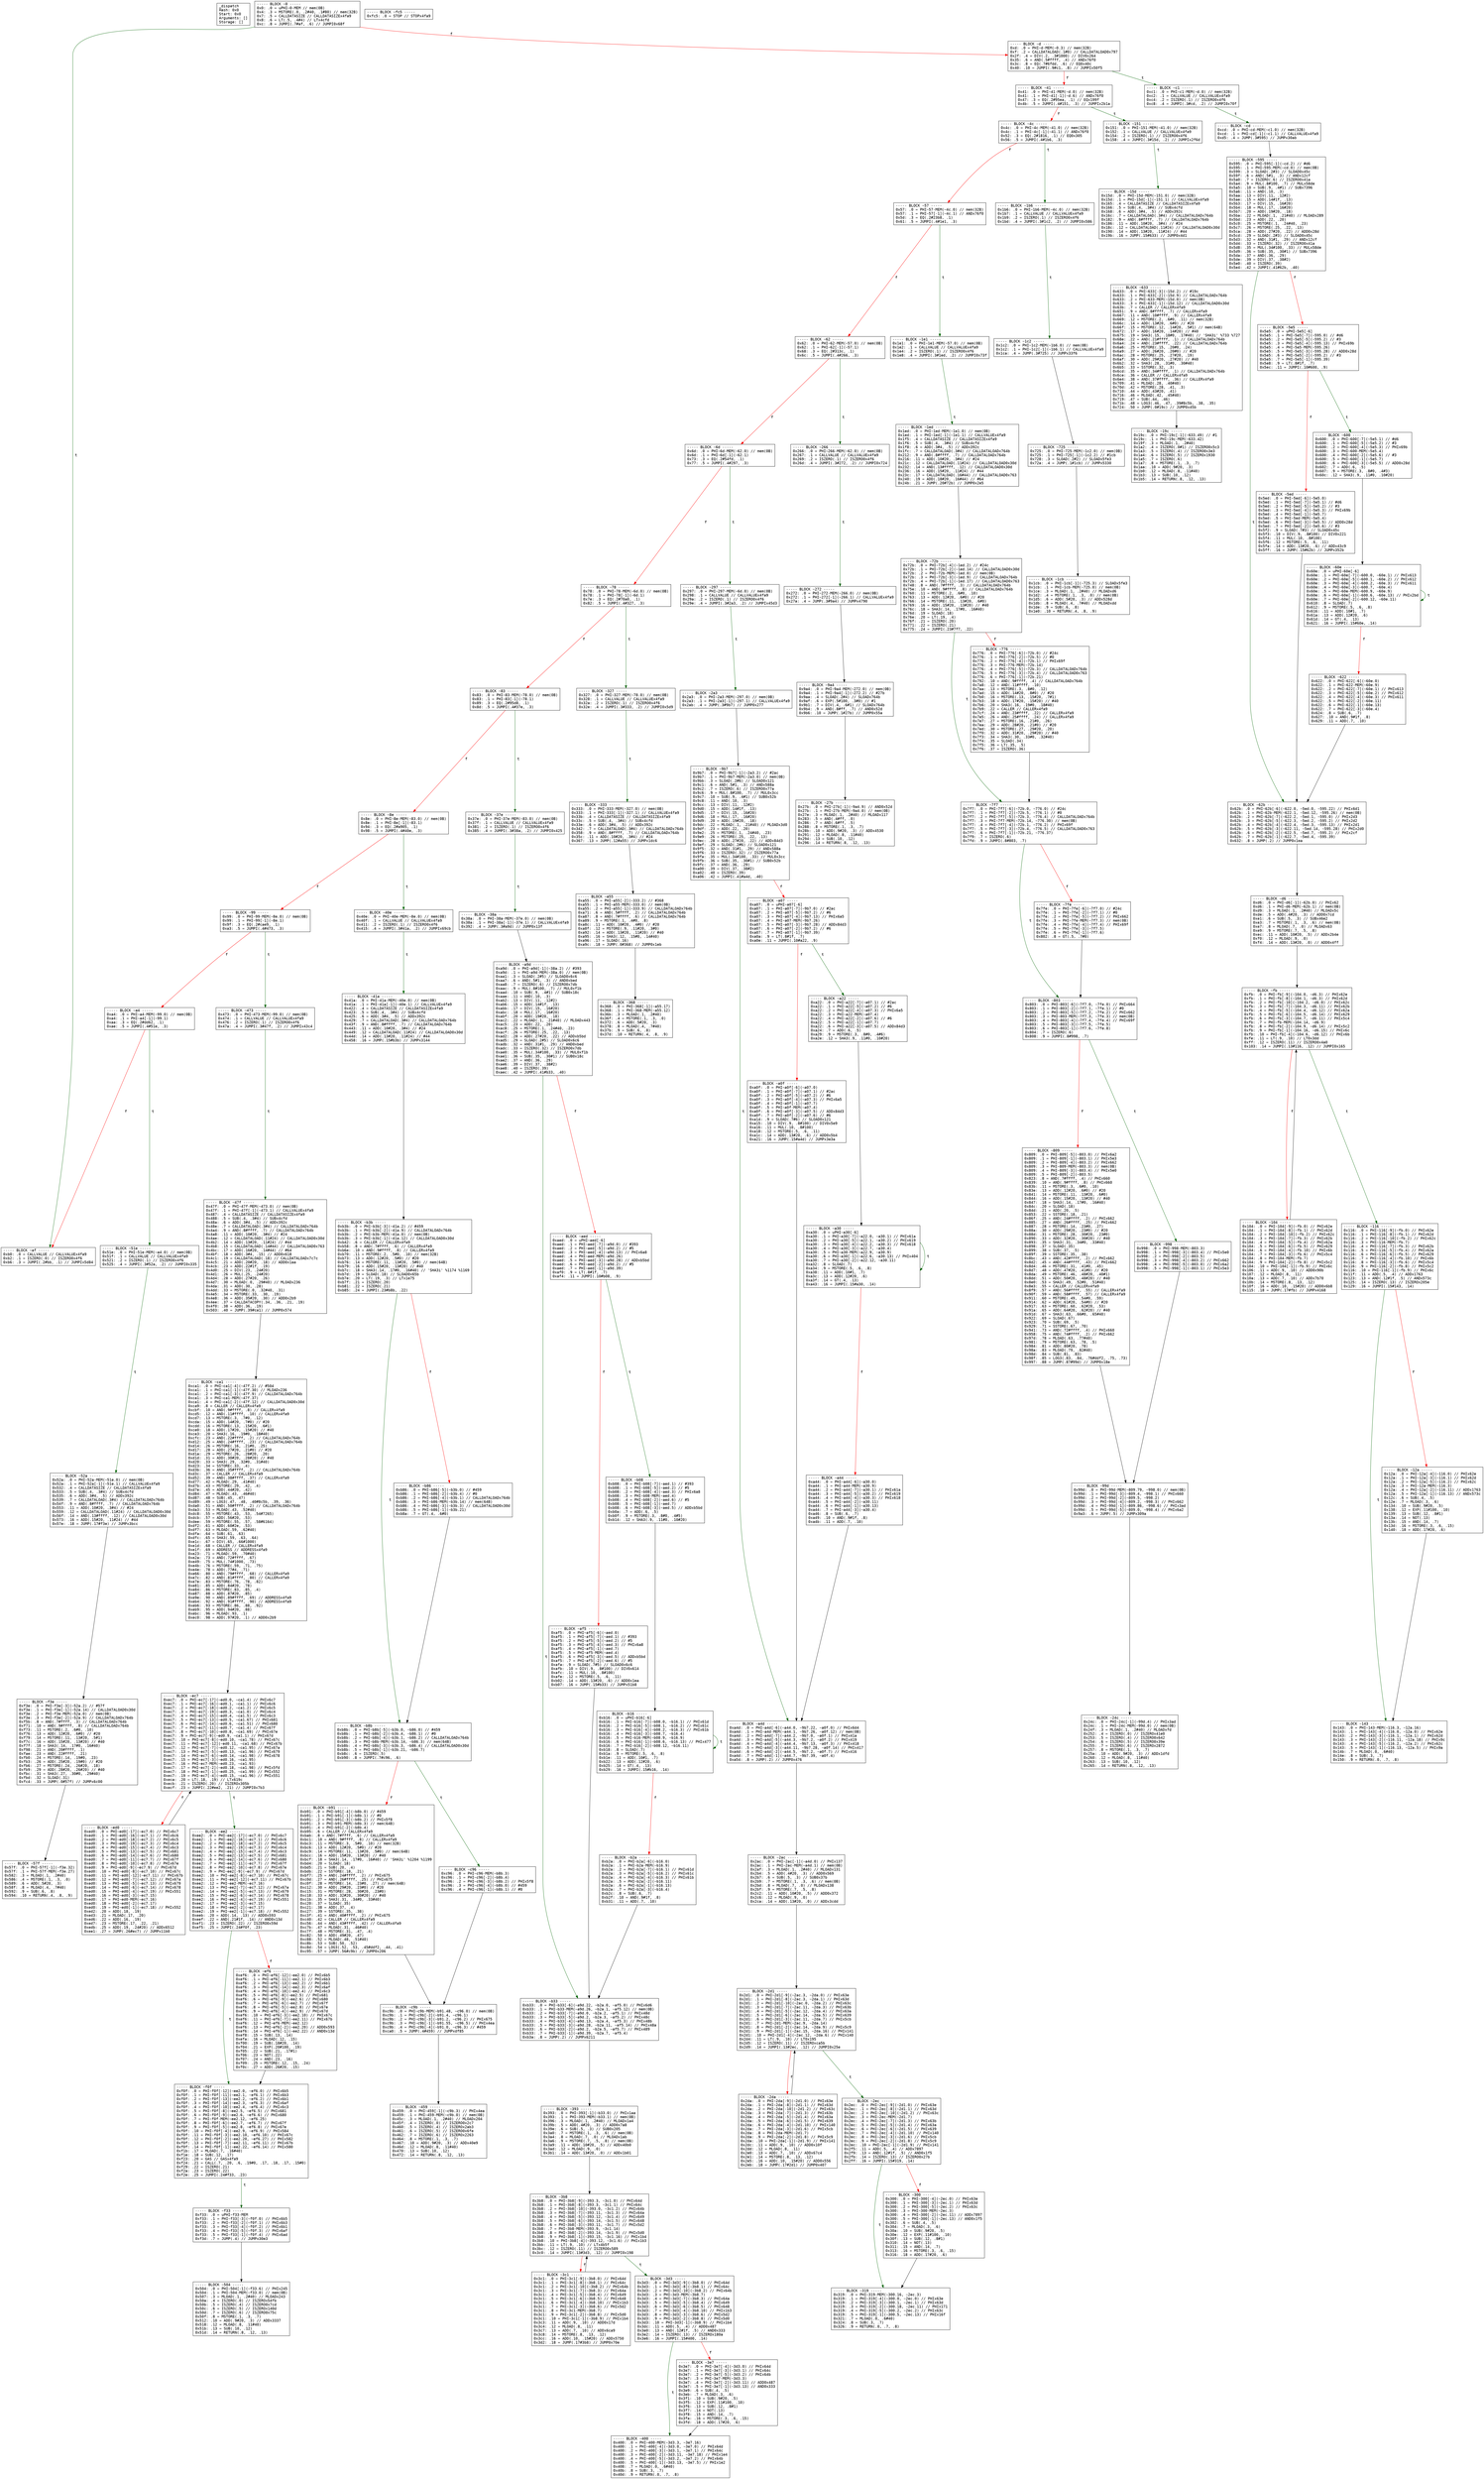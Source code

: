 
digraph G {
graph [fontname = "consolas"];
node  [fontname = "consolas"];
edge  [fontname = "consolas"];
ff [label="{_dispatch\lHash: 0x0\lStart: 0x0\lArguments: []\lStorage: []\l}", shape="record"];
block_0 [label="----- BLOCK ~0 -----\l0x0: .0 = uPHI~0-MEM // mem(0B)\l0x4: .3 = MSTORE(.0, .2#40, .1#80) // mem(32B)\l0x7: .5 = CALLDATASIZE // CALLDATASIZEx4fa9\l0x8: .6 = LT(.5, .4#4) // LTx4cfd\l0xc: .8 = JUMPI(.7#af, .6) // JUMPI0x68f\l", shape="record"];
block_d [label="----- BLOCK ~d -----\l0xd: .0 = PHI~d-MEM(~0.3) // mem(32B)\l0xf: .2 = CALLDATALOAD(.1#0) // CALLDATALOAD0x797\l0x2f: .4 = DIV(.2, .3#1000) // DIV0x264\l0x35: .6 = AND(.5#ffff, .4) // ANDx76f0\l0x3c: .8 = EQ(.7#6fdd, .6) // EQ0x40c\l0x40: .10 = JUMPI(.9#c1, .8) // JUMPIx50f5\l", shape="record"];
block_41 [label="----- BLOCK ~41 -----\l0x41: .0 = PHI~41-MEM(~d.0) // mem(32B)\l0x41: .1 = PHI~41[-1](~d.6) // ANDx76f0\l0x47: .3 = EQ(.2#95ea, .1) // EQx199f\l0x4b: .5 = JUMPI(.4#151, .3) // JUMPIx2b1a\l", shape="record"];
block_4c [label="----- BLOCK ~4c -----\l0x4c: .0 = PHI~4c-MEM(~41.0) // mem(32B)\l0x4c: .1 = PHI~4c[-1](~41.1) // ANDx76f0\l0x52: .3 = EQ(.2#1816, .1) // EQ0x305\l0x56: .5 = JUMPI(.4#1b6, .3)\l", shape="record"];
block_57 [label="----- BLOCK ~57 -----\l0x57: .0 = PHI~57-MEM(~4c.0) // mem(32B)\l0x57: .1 = PHI~57[-1](~4c.1) // ANDx76f0\l0x5d: .3 = EQ(.2#23b8, .1)\l0x61: .5 = JUMPI(.4#1e1, .3)\l", shape="record"];
block_62 [label="----- BLOCK ~62 -----\l0x62: .0 = PHI~62-MEM(~57.0) // mem(0B)\l0x62: .1 = PHI~62[-1](~57.1)\l0x68: .3 = EQ(.2#313c, .1)\l0x6c: .5 = JUMPI(.4#266, .3)\l", shape="record"];
block_6d [label="----- BLOCK ~6d -----\l0x6d: .0 = PHI~6d-MEM(~62.0) // mem(0B)\l0x6d: .1 = PHI~6d[-1](~62.1)\l0x73: .3 = EQ(.2#54fd, .1)\l0x77: .5 = JUMPI(.4#297, .3)\l", shape="record"];
block_78 [label="----- BLOCK ~78 -----\l0x78: .0 = PHI~78-MEM(~6d.0) // mem(0B)\l0x78: .1 = PHI~78[-1](~6d.1)\l0x7e: .3 = EQ(.2#70a0, .1)\l0x82: .5 = JUMPI(.4#327, .3)\l", shape="record"];
block_83 [label="----- BLOCK ~83 -----\l0x83: .0 = PHI~83-MEM(~78.0) // mem(0B)\l0x83: .1 = PHI~83[-1](~78.1)\l0x89: .3 = EQ(.2#95d8, .1)\l0x8d: .5 = JUMPI(.4#37e, .3)\l", shape="record"];
block_8e [label="----- BLOCK ~8e -----\l0x8e: .0 = PHI~8e-MEM(~83.0) // mem(0B)\l0x8e: .1 = PHI~8e[-1](~83.1)\l0x94: .3 = EQ(.2#a905, .1)\l0x98: .5 = JUMPI(.4#40e, .3)\l", shape="record"];
block_99 [label="----- BLOCK ~99 -----\l0x99: .0 = PHI~99-MEM(~8e.0) // mem(0B)\l0x99: .1 = PHI~99[-1](~8e.1)\l0x9f: .3 = EQ(.2#cae9, .1)\l0xa3: .5 = JUMPI(.4#473, .3)\l", shape="record"];
block_a4 [label="----- BLOCK ~a4 -----\l0xa4: .0 = PHI~a4-MEM(~99.0) // mem(0B)\l0xa4: .1 = PHI~a4[-1](~99.1)\l0xaa: .3 = EQ(.2#dd62, .1)\l0xae: .5 = JUMPI(.4#51e, .3)\l", shape="record"];
block_af [label="----- BLOCK ~af -----\l0xb0: .0 = CALLVALUE // CALLVALUEx4fa9\l0xb2: .1 = ISZERO(.0) // ISZERO0x4f6\l0xb6: .3 = JUMPI(.2#bb, .1) // JUMPIx5d84\l", shape="record"];
block_c1 [label="----- BLOCK ~c1 -----\l0xc1: .0 = PHI~c1-MEM(~d.0) // mem(32B)\l0xc2: .1 = CALLVALUE // CALLVALUEx4fa9\l0xc4: .2 = ISZERO(.1) // ISZERO0x4f6\l0xc8: .4 = JUMPI(.3#cd, .2) // JUMPI0x70f\l", shape="record"];
block_cd [label="----- BLOCK ~cd -----\l0xcd: .0 = PHI~cd-MEM(~c1.0) // mem(32B)\l0xcd: .1 = PHI~cd[-1](~c1.1) // CALLVALUEx4fa9\l0xd5: .4 = JUMP(.3#595) // JUMPx30ab\l", shape="record"];
block_d6 [label="----- BLOCK ~d6 -----\l0xd6: .0 = PHI~d6[-1](~62b.0) // PHIx62\l0xd6: .1 = PHI~d6-MEM(~62b.1) // mem(0B)\l0xd9: .3 = MLOAD(.1, .2#40) // MLOADx5c\l0xde: .5 = ADD(.4#20, .3) // ADD0x7cd\l0xe1: .6 = SUB(.5, .3) // SUBx46e2\l0xe3: .7 = MSTORE(.1, .3, .6) // mem(0B)\l0xe7: .8 = MLOAD(.7, .0) // MLOADx63\l0xe9: .9 = MSTORE(.7, .5, .8)\l0xec: .11 = ADD(.10#20, .5) // ADDx2b4e\l0xf0: .12 = MLOAD(.9, .0)\l0xf4: .14 = ADD(.13#20, .0) // ADD0x4ff\l", shape="record"];
block_fb [label="----- BLOCK ~fb -----\l0xfb: .0 = PHI~fb[-9](~104.0, ~d6.3) // PHIx62e\l0xfb: .1 = PHI~fb[-8](~104.1, ~d6.3) // PHIx62d\l0xfb: .2 = PHI~fb[-10](~104.2, ~d6.0) // PHIx62c\l0xfb: .3 = PHI~fb[-7](~104.3, ~d6.11) // PHIx62b\l0xfb: .4 = PHI~fb[-5](~104.4, ~d6.12) // PHIx62a\l0xfb: .5 = PHI~fb[-6](~104.5, ~d6.14) // PHIx629\l0xfb: .6 = PHI~fb[-3](~104.7, ~d6.11) // PHIx5c4\l0xfb: .7 = PHI~fb-MEM(~104.14, ~d6.9)\l0xfb: .8 = PHI~fb[-2](~104.9, ~d6.14) // PHIx5c2\l0xfb: .9 = PHI~fb[-1](~104.16, ~d6.15) // PHIx6c\l0xfb: .10 = PHI~fb[-4](~104.6, ~d6.12) // PHIx6b\l0xfe: .11 = LT(.9, .10) // LT0x3dd\l0xff: .12 = ISZERO(.11) // ISZERO0x4a0\l0x103: .14 = JUMPI(.13#116, .12) // JUMPI0x165\l", shape="record"];
block_104 [label="----- BLOCK ~104 -----\l0x104: .0 = PHI~104[-9](~fb.0) // PHIx62e\l0x104: .1 = PHI~104[-8](~fb.1) // PHIx62d\l0x104: .2 = PHI~104[-10](~fb.2) // PHIx62c\l0x104: .3 = PHI~104[-7](~fb.3) // PHIx62b\l0x104: .4 = PHI~104[-5](~fb.4) // PHIx62a\l0x104: .5 = PHI~104[-6](~fb.5) // PHIx629\l0x104: .6 = PHI~104[-4](~fb.10) // PHIx6b\l0x104: .7 = PHI~104[-3](~fb.6) // PHIx5c4\l0x104: .8 = PHI~104-MEM(~fb.7)\l0x104: .9 = PHI~104[-2](~fb.8) // PHIx5c2\l0x104: .10 = PHI~104[-1](~fb.9) // PHIx6c\l0x106: .11 = ADD(.9, .10) // ADD0x90b\l0x107: .12 = MLOAD(.8, .11)\l0x10a: .13 = ADD(.7, .10) // ADDx7b70\l0x10b: .14 = MSTORE(.8, .13, .12)\l0x10f: .16 = ADD(.10, .15#20) // ADD0x6b8\l0x115: .18 = JUMP(.17#fb) // JUMPx4168\l", shape="record"];
block_116 [label="----- BLOCK ~116 -----\l0x116: .0 = PHI~116[-9](~fb.0) // PHIx62e\l0x116: .1 = PHI~116[-8](~fb.1) // PHIx62d\l0x116: .2 = PHI~116[-10](~fb.2) // PHIx62c\l0x116: .3 = PHI~116-MEM(~fb.7)\l0x116: .4 = PHI~116[-7](~fb.3) // PHIx62b\l0x116: .5 = PHI~116[-5](~fb.4) // PHIx62a\l0x116: .6 = PHI~116[-6](~fb.5) // PHIx629\l0x116: .7 = PHI~116[-4](~fb.10) // PHIx6b\l0x116: .8 = PHI~116[-3](~fb.6) // PHIx5c4\l0x116: .9 = PHI~116[-2](~fb.8) // PHIx5c2\l0x116: .10 = PHI~116[-1](~fb.9) // PHIx6c\l0x11f: .11 = ADD(.5, .4) // ADDx1763\l0x123: .13 = AND(.12#1f, .5) // ANDx573c\l0x125: .14 = ISZERO(.13) // ISZEROx205e\l0x129: .16 = JUMPI(.15#143, .14)\l", shape="record"];
block_12a [label="----- BLOCK ~12a -----\l0x12a: .0 = PHI~12a[-4](~116.0) // PHIx62e\l0x12a: .1 = PHI~12a[-3](~116.1) // PHIx62d\l0x12a: .2 = PHI~12a[-5](~116.2) // PHIx62c\l0x12a: .3 = PHI~12a-MEM(~116.3)\l0x12a: .4 = PHI~12a[-2](~116.11) // ADDx1763\l0x12a: .5 = PHI~12a[-1](~116.13) // ANDx573c\l0x12c: .6 = SUB(.4, .5)\l0x12e: .7 = MLOAD(.3, .6)\l0x134: .10 = SUB(.9#20, .5)\l0x138: .12 = EXP(.11#100, .10)\l0x139: .13 = SUB(.12, .8#1)\l0x13a: .14 = NOT(.13)\l0x13b: .15 = AND(.14, .7)\l0x13d: .16 = MSTORE(.3, .6, .15)\l0x140: .18 = ADD(.17#20, .6)\l", shape="record"];
block_143 [label="----- BLOCK ~143 -----\l0x143: .0 = PHI~143-MEM(~116.3, ~12a.16)\l0x143: .1 = PHI~143[-4](~116.0, ~12a.0) // PHIx62e\l0x143: .2 = PHI~143[-3](~116.1, ~12a.1) // PHIx62d\l0x143: .3 = PHI~143[-2](~116.11, ~12a.18) // PHIx9c\l0x143: .4 = PHI~143[-5](~116.2, ~12a.2) // PHIx62c\l0x143: .5 = PHI~143[-1](~116.13, ~12a.5) // PHIx9a\l0x14b: .7 = MLOAD(.0, .6#40)\l0x14e: .8 = SUB(.3, .7)\l0x150: .9 = RETURN(.0, .7, .8)\l", shape="record"];
block_151 [label="----- BLOCK ~151 -----\l0x151: .0 = PHI~151-MEM(~41.0) // mem(32B)\l0x152: .1 = CALLVALUE // CALLVALUEx4fa9\l0x154: .2 = ISZERO(.1) // ISZERO0x4f6\l0x158: .4 = JUMPI(.3#15d, .2) // JUMPIx2f6d\l", shape="record"];
block_15d [label="----- BLOCK ~15d -----\l0x15d: .0 = PHI~15d-MEM(~151.0) // mem(32B)\l0x15d: .1 = PHI~15d[-1](~151.1) // CALLVALUEx4fa9\l0x165: .4 = CALLDATASIZE // CALLDATASIZEx4fa9\l0x166: .5 = SUB(.4, .3#4) // SUBx4cfd\l0x168: .6 = ADD(.3#4, .5) // ADDx392c\l0x16c: .7 = CALLDATALOAD(.3#4) // CALLDATALOADx764b\l0x182: .9 = AND(.8#ffff, .7) // CALLDATALOADx764b\l0x186: .11 = ADD(.10#20, .3#4) // #24\l0x18c: .12 = CALLDATALOAD(.11#24) // CALLDATALOAD0x30d\l0x190: .14 = ADD(.13#20, .11#24) // #44\l0x19b: .16 = JUMP(.15#633) // JUMP0x4d1\l", shape="record"];
block_19c [label="----- BLOCK ~19c -----\l0x19c: .0 = PHI~19c[-1](~633.49) // #1\l0x19c: .1 = PHI~19c-MEM(~633.42)\l0x19f: .3 = MLOAD(.1, .2#40)\l0x1a2: .4 = ISZERO(.0#1) // ISZERO0x5c3\l0x1a3: .5 = ISZERO(.4) // ISZERO0x3e3\l0x1a4: .6 = ISZERO(.5) // ISZEROx1930\l0x1a5: .7 = ISZERO(.6)\l0x1a7: .8 = MSTORE(.1, .3, .7)\l0x1aa: .10 = ADD(.9#20, .3)\l0x1b0: .12 = MLOAD(.8, .11#40)\l0x1b3: .13 = SUB(.10, .12)\l0x1b5: .14 = RETURN(.8, .12, .13)\l", shape="record"];
block_1b6 [label="----- BLOCK ~1b6 -----\l0x1b6: .0 = PHI~1b6-MEM(~4c.0) // mem(32B)\l0x1b7: .1 = CALLVALUE // CALLVALUEx4fa9\l0x1b9: .2 = ISZERO(.1) // ISZERO0x4f6\l0x1bd: .4 = JUMPI(.3#1c2, .2) // JUMPI0x586\l", shape="record"];
block_1c2 [label="----- BLOCK ~1c2 -----\l0x1c2: .0 = PHI~1c2-MEM(~1b6.0) // mem(0B)\l0x1c2: .1 = PHI~1c2[-1](~1b6.1) // CALLVALUEx4fa9\l0x1ca: .4 = JUMP(.3#725) // JUMPx33f6\l", shape="record"];
block_1cb [label="----- BLOCK ~1cb -----\l0x1cb: .0 = PHI~1cb[-1](~725.3) // SLOADx5fe3\l0x1cb: .1 = PHI~1cb-MEM(~725.0) // mem(0B)\l0x1ce: .3 = MLOAD(.1, .2#40) // MLOADxd6\l0x1d2: .4 = MSTORE(.1, .3, .0) // mem(0B)\l0x1d5: .6 = ADD(.5#20, .3) // ADDx528d\l0x1db: .8 = MLOAD(.4, .7#40) // MLOADxdd\l0x1de: .9 = SUB(.6, .8)\l0x1e0: .10 = RETURN(.4, .8, .9)\l", shape="record"];
block_1e1 [label="----- BLOCK ~1e1 -----\l0x1e1: .0 = PHI~1e1-MEM(~57.0) // mem(0B)\l0x1e2: .1 = CALLVALUE // CALLVALUEx4fa9\l0x1e4: .2 = ISZERO(.1) // ISZERO0x4f6\l0x1e8: .4 = JUMPI(.3#1ed, .2) // JUMPI0x73f\l", shape="record"];
block_1ed [label="----- BLOCK ~1ed -----\l0x1ed: .0 = PHI~1ed-MEM(~1e1.0) // mem(0B)\l0x1ed: .1 = PHI~1ed[-1](~1e1.1) // CALLVALUEx4fa9\l0x1f5: .4 = CALLDATASIZE // CALLDATASIZEx4fa9\l0x1f6: .5 = SUB(.4, .3#4) // SUBx4cfd\l0x1f8: .6 = ADD(.3#4, .5) // ADDx392c\l0x1fc: .7 = CALLDATALOAD(.3#4) // CALLDATALOADx764b\l0x212: .9 = AND(.8#ffff, .7) // CALLDATALOADx764b\l0x216: .11 = ADD(.10#20, .3#4) // #24\l0x21c: .12 = CALLDATALOAD(.11#24) // CALLDATALOAD0x30d\l0x232: .14 = AND(.13#ffff, .12) // CALLDATALOAD0x30d\l0x236: .16 = ADD(.15#20, .11#24) // #44\l0x23c: .17 = CALLDATALOAD(.16#44) // CALLDATALOAD0x763\l0x240: .19 = ADD(.18#20, .16#44) // #64\l0x24b: .21 = JUMP(.20#72b) // JUMP0x2e5\l", shape="record"];
block_24c [label="----- BLOCK ~24c -----\l0x24c: .0 = PHI~24c[-1](~99d.4) // PHIx3ad\l0x24c: .1 = PHI~24c-MEM(~99d.0) // mem(0B)\l0x24f: .3 = MLOAD(.1, .2#40) // MLOADxfd\l0x252: .4 = ISZERO(.0) // ISZEROx41e0\l0x253: .5 = ISZERO(.4) // ISZERO0x642\l0x254: .6 = ISZERO(.5) // ISZERO0x39e\l0x255: .7 = ISZERO(.6) // ISZEROx2872\l0x257: .8 = MSTORE(.1, .3, .7)\l0x25a: .10 = ADD(.9#20, .3) // ADDx1dfd\l0x260: .12 = MLOAD(.8, .11#40)\l0x263: .13 = SUB(.10, .12)\l0x265: .14 = RETURN(.8, .12, .13)\l", shape="record"];
block_266 [label="----- BLOCK ~266 -----\l0x266: .0 = PHI~266-MEM(~62.0) // mem(0B)\l0x267: .1 = CALLVALUE // CALLVALUEx4fa9\l0x269: .2 = ISZERO(.1) // ISZERO0x4f6\l0x26d: .4 = JUMPI(.3#272, .2) // JUMPI0x724\l", shape="record"];
block_272 [label="----- BLOCK ~272 -----\l0x272: .0 = PHI~272-MEM(~266.0) // mem(0B)\l0x272: .1 = PHI~272[-1](~266.1) // CALLVALUEx4fa9\l0x27a: .4 = JUMP(.3#9a4) // JUMPx4790\l", shape="record"];
block_27b [label="----- BLOCK ~27b -----\l0x27b: .0 = PHI~27b[-1](~9a4.9) // AND0x52d\l0x27b: .1 = PHI~27b-MEM(~9a4.0) // mem(0B)\l0x27e: .3 = MLOAD(.1, .2#40) // MLOADx117\l0x283: .5 = AND(.4#ff, .0)\l0x286: .7 = AND(.6#ff, .5)\l0x288: .8 = MSTORE(.1, .3, .7)\l0x28b: .10 = ADD(.9#20, .3) // ADDx4530\l0x291: .12 = MLOAD(.8, .11#40)\l0x294: .13 = SUB(.10, .12)\l0x296: .14 = RETURN(.8, .12, .13)\l", shape="record"];
block_297 [label="----- BLOCK ~297 -----\l0x297: .0 = PHI~297-MEM(~6d.0) // mem(0B)\l0x298: .1 = CALLVALUE // CALLVALUEx4fa9\l0x29a: .2 = ISZERO(.1) // ISZERO0x4f6\l0x29e: .4 = JUMPI(.3#2a3, .2) // JUMPIx45d3\l", shape="record"];
block_2a3 [label="----- BLOCK ~2a3 -----\l0x2a3: .0 = PHI~2a3-MEM(~297.0) // mem(0B)\l0x2a3: .1 = PHI~2a3[-1](~297.1) // CALLVALUEx4fa9\l0x2ab: .4 = JUMP(.3#9b7) // JUMP0x277\l", shape="record"];
block_2ac [label="----- BLOCK ~2ac -----\l0x2ac: .0 = PHI~2ac[-1](~a4d.0) // PHIx137\l0x2ac: .1 = PHI~2ac-MEM(~a4d.1) // mem(0B)\l0x2af: .3 = MLOAD(.1, .2#40) // MLOADx131\l0x2b4: .5 = ADD(.4#20, .3) // ADD0x569\l0x2b7: .6 = SUB(.5, .3) // SUB0x37b\l0x2b9: .7 = MSTORE(.1, .3, .6) // mem(0B)\l0x2bd: .8 = MLOAD(.7, .0) // MLOADx138\l0x2bf: .9 = MSTORE(.7, .5, .8)\l0x2c2: .11 = ADD(.10#20, .5) // ADD0x372\l0x2c6: .12 = MLOAD(.9, .0)\l0x2ca: .14 = ADD(.13#20, .0) // ADDx3cdd\l", shape="record"];
block_2d1 [label="----- BLOCK ~2d1 -----\l0x2d1: .0 = PHI~2d1[-9](~2ac.3, ~2da.0) // PHIx63e\l0x2d1: .1 = PHI~2d1[-8](~2ac.3, ~2da.1) // PHIx63d\l0x2d1: .2 = PHI~2d1[-10](~2ac.0, ~2da.2) // PHIx63c\l0x2d1: .3 = PHI~2d1[-7](~2ac.11, ~2da.3) // PHIx63b\l0x2d1: .4 = PHI~2d1[-5](~2ac.12, ~2da.4) // PHIx63a\l0x2d1: .5 = PHI~2d1[-6](~2ac.14, ~2da.5) // PHIx639\l0x2d1: .6 = PHI~2d1[-3](~2ac.11, ~2da.7) // PHIx5cb\l0x2d1: .7 = PHI~2d1-MEM(~2ac.9, ~2da.14)\l0x2d1: .8 = PHI~2d1[-2](~2ac.14, ~2da.9) // PHIx5c9\l0x2d1: .9 = PHI~2d1[-1](~2ac.15, ~2da.16) // PHIx141\l0x2d1: .10 = PHI~2d1[-4](~2ac.12, ~2da.6) // PHIx140\l0x2d4: .11 = LT(.9, .10) // LT0x195\l0x2d5: .12 = ISZERO(.11) // ISZEROxca5b\l0x2d9: .14 = JUMPI(.13#2ec, .12) // JUMPI0x25e\l", shape="record"];
block_2da [label="----- BLOCK ~2da -----\l0x2da: .0 = PHI~2da[-9](~2d1.0) // PHIx63e\l0x2da: .1 = PHI~2da[-8](~2d1.1) // PHIx63d\l0x2da: .2 = PHI~2da[-10](~2d1.2) // PHIx63c\l0x2da: .3 = PHI~2da[-7](~2d1.3) // PHIx63b\l0x2da: .4 = PHI~2da[-5](~2d1.4) // PHIx63a\l0x2da: .5 = PHI~2da[-6](~2d1.5) // PHIx639\l0x2da: .6 = PHI~2da[-4](~2d1.10) // PHIx140\l0x2da: .7 = PHI~2da[-3](~2d1.6) // PHIx5cb\l0x2da: .8 = PHI~2da-MEM(~2d1.7)\l0x2da: .9 = PHI~2da[-2](~2d1.8) // PHIx5c9\l0x2da: .10 = PHI~2da[-1](~2d1.9) // PHIx141\l0x2dc: .11 = ADD(.9, .10) // ADD0x10f\l0x2dd: .12 = MLOAD(.8, .11)\l0x2e0: .13 = ADD(.7, .10) // ADDx67c4\l0x2e1: .14 = MSTORE(.8, .13, .12)\l0x2e5: .16 = ADD(.10, .15#20) // ADD0x556\l0x2eb: .18 = JUMP(.17#2d1) // JUMP0x407\l", shape="record"];
block_2ec [label="----- BLOCK ~2ec -----\l0x2ec: .0 = PHI~2ec[-9](~2d1.0) // PHIx63e\l0x2ec: .1 = PHI~2ec[-8](~2d1.1) // PHIx63d\l0x2ec: .2 = PHI~2ec[-10](~2d1.2) // PHIx63c\l0x2ec: .3 = PHI~2ec-MEM(~2d1.7)\l0x2ec: .4 = PHI~2ec[-7](~2d1.3) // PHIx63b\l0x2ec: .5 = PHI~2ec[-5](~2d1.4) // PHIx63a\l0x2ec: .6 = PHI~2ec[-6](~2d1.5) // PHIx639\l0x2ec: .7 = PHI~2ec[-4](~2d1.10) // PHIx140\l0x2ec: .8 = PHI~2ec[-3](~2d1.6) // PHIx5cb\l0x2ec: .9 = PHI~2ec[-2](~2d1.8) // PHIx5c9\l0x2ec: .10 = PHI~2ec[-1](~2d1.9) // PHIx141\l0x2f5: .11 = ADD(.5, .4) // ADDx7897\l0x2f9: .13 = AND(.12#1f, .5) // AND0x1f5\l0x2fb: .14 = ISZERO(.13) // ISZERO0x27b\l0x2ff: .16 = JUMPI(.15#319, .14)\l", shape="record"];
block_300 [label="----- BLOCK ~300 -----\l0x300: .0 = PHI~300[-4](~2ec.0) // PHIx63e\l0x300: .1 = PHI~300[-3](~2ec.1) // PHIx63d\l0x300: .2 = PHI~300[-5](~2ec.2) // PHIx63c\l0x300: .3 = PHI~300-MEM(~2ec.3)\l0x300: .4 = PHI~300[-2](~2ec.11) // ADDx7897\l0x300: .5 = PHI~300[-1](~2ec.13) // AND0x1f5\l0x302: .6 = SUB(.4, .5)\l0x304: .7 = MLOAD(.3, .6)\l0x30a: .10 = SUB(.9#20, .5)\l0x30e: .12 = EXP(.11#100, .10)\l0x30f: .13 = SUB(.12, .8#1)\l0x310: .14 = NOT(.13)\l0x311: .15 = AND(.14, .7)\l0x313: .16 = MSTORE(.3, .6, .15)\l0x316: .18 = ADD(.17#20, .6)\l", shape="record"];
block_319 [label="----- BLOCK ~319 -----\l0x319: .0 = PHI~319-MEM(~300.16, ~2ec.3)\l0x319: .1 = PHI~319[-4](~300.0, ~2ec.0) // PHIx63e\l0x319: .2 = PHI~319[-3](~300.1, ~2ec.1) // PHIx63d\l0x319: .3 = PHI~319[-2](~300.18, ~2ec.11) // PHIx171\l0x319: .4 = PHI~319[-5](~300.2, ~2ec.2) // PHIx63c\l0x319: .5 = PHI~319[-1](~300.5, ~2ec.13) // PHIx16f\l0x321: .7 = MLOAD(.0, .6#40)\l0x324: .8 = SUB(.3, .7)\l0x326: .9 = RETURN(.0, .7, .8)\l", shape="record"];
block_327 [label="----- BLOCK ~327 -----\l0x327: .0 = PHI~327-MEM(~78.0) // mem(0B)\l0x328: .1 = CALLVALUE // CALLVALUEx4fa9\l0x32a: .2 = ISZERO(.1) // ISZERO0x4f6\l0x32e: .4 = JUMPI(.3#333, .2) // JUMPI0x5d9\l", shape="record"];
block_333 [label="----- BLOCK ~333 -----\l0x333: .0 = PHI~333-MEM(~327.0) // mem(0B)\l0x333: .1 = PHI~333[-1](~327.1) // CALLVALUEx4fa9\l0x33b: .4 = CALLDATASIZE // CALLDATASIZEx4fa9\l0x33c: .5 = SUB(.4, .3#4) // SUBx4cfd\l0x33e: .6 = ADD(.3#4, .5) // ADDx392c\l0x342: .7 = CALLDATALOAD(.3#4) // CALLDATALOADx764b\l0x358: .9 = AND(.8#ffff, .7) // CALLDATALOADx764b\l0x35c: .11 = ADD(.10#20, .3#4) // #24\l0x367: .13 = JUMP(.12#a55) // JUMPx1dc6\l", shape="record"];
block_368 [label="----- BLOCK ~368 -----\l0x368: .0 = PHI~368[-1](~a55.17)\l0x368: .1 = PHI~368-MEM(~a55.12)\l0x36b: .3 = MLOAD(.1, .2#40)\l0x36f: .4 = MSTORE(.1, .3, .0)\l0x372: .6 = ADD(.5#20, .3)\l0x378: .8 = MLOAD(.4, .7#40)\l0x37b: .9 = SUB(.6, .8)\l0x37d: .10 = RETURN(.4, .8, .9)\l", shape="record"];
block_37e [label="----- BLOCK ~37e -----\l0x37e: .0 = PHI~37e-MEM(~83.0) // mem(0B)\l0x37f: .1 = CALLVALUE // CALLVALUEx4fa9\l0x381: .2 = ISZERO(.1) // ISZERO0x4f6\l0x385: .4 = JUMPI(.3#38a, .2) // JUMPI0x425\l", shape="record"];
block_38a [label="----- BLOCK ~38a -----\l0x38a: .0 = PHI~38a-MEM(~37e.0) // mem(0B)\l0x38a: .1 = PHI~38a[-1](~37e.1) // CALLVALUEx4fa9\l0x392: .4 = JUMP(.3#a9d) // JUMP0x13f\l", shape="record"];
block_393 [label="----- BLOCK ~393 -----\l0x393: .0 = PHI~393[-1](~b33.0) // PHIx1aa\l0x393: .1 = PHI~393-MEM(~b33.1) // mem(0B)\l0x396: .3 = MLOAD(.1, .2#40) // MLOADx1a4\l0x39b: .5 = ADD(.4#20, .3) // ADD0x7a8\l0x39e: .6 = SUB(.5, .3) // SUB0x205\l0x3a0: .7 = MSTORE(.1, .3, .6) // mem(0B)\l0x3a4: .8 = MLOAD(.7, .0) // MLOADx1ab\l0x3a6: .9 = MSTORE(.7, .5, .8) // mem(0B)\l0x3a9: .11 = ADD(.10#20, .5) // ADDx40b0\l0x3ad: .12 = MLOAD(.9, .0)\l0x3b1: .14 = ADD(.13#20, .0) // ADDx1b01\l", shape="record"];
block_3b8 [label="----- BLOCK ~3b8 -----\l0x3b8: .0 = PHI~3b8[-9](~393.3, ~3c1.0) // PHIx64d\l0x3b8: .1 = PHI~3b8[-8](~393.3, ~3c1.1) // PHIx64c\l0x3b8: .2 = PHI~3b8[-10](~393.0, ~3c1.2) // PHIx64b\l0x3b8: .3 = PHI~3b8[-7](~393.11, ~3c1.3) // PHIx64a\l0x3b8: .4 = PHI~3b8[-5](~393.12, ~3c1.4) // PHIx649\l0x3b8: .5 = PHI~3b8[-6](~393.14, ~3c1.5) // PHIx648\l0x3b8: .6 = PHI~3b8[-3](~393.11, ~3c1.7) // PHIx5d2\l0x3b8: .7 = PHI~3b8-MEM(~393.9, ~3c1.14)\l0x3b8: .8 = PHI~3b8[-2](~393.14, ~3c1.9) // PHIx5d0\l0x3b8: .9 = PHI~3b8[-1](~393.15, ~3c1.16) // PHIx1b4\l0x3b8: .10 = PHI~3b8[-4](~393.12, ~3c1.6) // PHIx1b3\l0x3bb: .11 = LT(.9, .10) // LTx4b5f\l0x3bc: .12 = ISZERO(.11) // ISZERO0x589\l0x3c0: .14 = JUMPI(.13#3d3, .12) // JUMPI0x198\l", shape="record"];
block_3c1 [label="----- BLOCK ~3c1 -----\l0x3c1: .0 = PHI~3c1[-9](~3b8.0) // PHIx64d\l0x3c1: .1 = PHI~3c1[-8](~3b8.1) // PHIx64c\l0x3c1: .2 = PHI~3c1[-10](~3b8.2) // PHIx64b\l0x3c1: .3 = PHI~3c1[-7](~3b8.3) // PHIx64a\l0x3c1: .4 = PHI~3c1[-5](~3b8.4) // PHIx649\l0x3c1: .5 = PHI~3c1[-6](~3b8.5) // PHIx648\l0x3c1: .6 = PHI~3c1[-4](~3b8.10) // PHIx1b3\l0x3c1: .7 = PHI~3c1[-3](~3b8.6) // PHIx5d2\l0x3c1: .8 = PHI~3c1-MEM(~3b8.7)\l0x3c1: .9 = PHI~3c1[-2](~3b8.8) // PHIx5d0\l0x3c1: .10 = PHI~3c1[-1](~3b8.9) // PHIx1b4\l0x3c3: .11 = ADD(.9, .10) // ADD0x17d\l0x3c4: .12 = MLOAD(.8, .11)\l0x3c7: .13 = ADD(.7, .10) // ADDx6ca9\l0x3c8: .14 = MSTORE(.8, .13, .12)\l0x3cc: .16 = ADD(.10, .15#20) // ADDx5750\l0x3d2: .18 = JUMP(.17#3b8) // JUMP0x70e\l", shape="record"];
block_3d3 [label="----- BLOCK ~3d3 -----\l0x3d3: .0 = PHI~3d3[-9](~3b8.0) // PHIx64d\l0x3d3: .1 = PHI~3d3[-8](~3b8.1) // PHIx64c\l0x3d3: .2 = PHI~3d3[-10](~3b8.2) // PHIx64b\l0x3d3: .3 = PHI~3d3-MEM(~3b8.7)\l0x3d3: .4 = PHI~3d3[-7](~3b8.3) // PHIx64a\l0x3d3: .5 = PHI~3d3[-5](~3b8.4) // PHIx649\l0x3d3: .6 = PHI~3d3[-6](~3b8.5) // PHIx648\l0x3d3: .7 = PHI~3d3[-4](~3b8.10) // PHIx1b3\l0x3d3: .8 = PHI~3d3[-3](~3b8.6) // PHIx5d2\l0x3d3: .9 = PHI~3d3[-2](~3b8.8) // PHIx5d0\l0x3d3: .10 = PHI~3d3[-1](~3b8.9) // PHIx1b4\l0x3dc: .11 = ADD(.5, .4) // ADD0x487\l0x3e0: .13 = AND(.12#1f, .5) // AND0x333\l0x3e2: .14 = ISZERO(.13) // ISZEROx180a\l0x3e6: .16 = JUMPI(.15#400, .14)\l", shape="record"];
block_3e7 [label="----- BLOCK ~3e7 -----\l0x3e7: .0 = PHI~3e7[-4](~3d3.0) // PHIx64d\l0x3e7: .1 = PHI~3e7[-3](~3d3.1) // PHIx64c\l0x3e7: .2 = PHI~3e7[-5](~3d3.2) // PHIx64b\l0x3e7: .3 = PHI~3e7-MEM(~3d3.3)\l0x3e7: .4 = PHI~3e7[-2](~3d3.11) // ADD0x487\l0x3e7: .5 = PHI~3e7[-1](~3d3.13) // AND0x333\l0x3e9: .6 = SUB(.4, .5)\l0x3eb: .7 = MLOAD(.3, .6)\l0x3f1: .10 = SUB(.9#20, .5)\l0x3f5: .12 = EXP(.11#100, .10)\l0x3f6: .13 = SUB(.12, .8#1)\l0x3f7: .14 = NOT(.13)\l0x3f8: .15 = AND(.14, .7)\l0x3fa: .16 = MSTORE(.3, .6, .15)\l0x3fd: .18 = ADD(.17#20, .6)\l", shape="record"];
block_400 [label="----- BLOCK ~400 -----\l0x400: .0 = PHI~400-MEM(~3d3.3, ~3e7.16)\l0x400: .1 = PHI~400[-4](~3d3.0, ~3e7.0) // PHIx64d\l0x400: .2 = PHI~400[-3](~3d3.1, ~3e7.1) // PHIx64c\l0x400: .3 = PHI~400[-2](~3d3.11, ~3e7.18) // PHIx1e4\l0x400: .4 = PHI~400[-5](~3d3.2, ~3e7.2) // PHIx64b\l0x400: .5 = PHI~400[-1](~3d3.13, ~3e7.5) // PHIx1e2\l0x408: .7 = MLOAD(.0, .6#40)\l0x40b: .8 = SUB(.3, .7)\l0x40d: .9 = RETURN(.0, .7, .8)\l", shape="record"];
block_40e [label="----- BLOCK ~40e -----\l0x40e: .0 = PHI~40e-MEM(~8e.0) // mem(0B)\l0x40f: .1 = CALLVALUE // CALLVALUEx4fa9\l0x411: .2 = ISZERO(.1) // ISZERO0x4f6\l0x415: .4 = JUMPI(.3#41a, .2) // JUMPIx69cb\l", shape="record"];
block_41a [label="----- BLOCK ~41a -----\l0x41a: .0 = PHI~41a-MEM(~40e.0) // mem(0B)\l0x41a: .1 = PHI~41a[-1](~40e.1) // CALLVALUEx4fa9\l0x422: .4 = CALLDATASIZE // CALLDATASIZEx4fa9\l0x423: .5 = SUB(.4, .3#4) // SUBx4cfd\l0x425: .6 = ADD(.3#4, .5) // ADDx392c\l0x429: .7 = CALLDATALOAD(.3#4) // CALLDATALOADx764b\l0x43f: .9 = AND(.8#ffff, .7) // CALLDATALOADx764b\l0x443: .11 = ADD(.10#20, .3#4) // #24\l0x449: .12 = CALLDATALOAD(.11#24) // CALLDATALOAD0x30d\l0x44d: .14 = ADD(.13#20, .11#24) // #44\l0x458: .16 = JUMP(.15#b3b) // JUMPx3144\l", shape="record"];
block_459 [label="----- BLOCK ~459 -----\l0x459: .0 = PHI~459[-1](~c9b.3) // PHIx4ea\l0x459: .1 = PHI~459-MEM(~c9b.0) // mem(0B)\l0x45c: .3 = MLOAD(.1, .2#40) // MLOADx204\l0x45f: .4 = ISZERO(.0) // ISZERO0x2c7\l0x460: .5 = ISZERO(.4) // ISZEROx2ab3\l0x461: .6 = ISZERO(.5) // ISZERO0x6fe\l0x462: .7 = ISZERO(.6) // ISZEROx2263\l0x464: .8 = MSTORE(.1, .3, .7)\l0x467: .10 = ADD(.9#20, .3) // ADDx40e9\l0x46d: .12 = MLOAD(.8, .11#40)\l0x470: .13 = SUB(.10, .12)\l0x472: .14 = RETURN(.8, .12, .13)\l", shape="record"];
block_473 [label="----- BLOCK ~473 -----\l0x473: .0 = PHI~473-MEM(~99.0) // mem(0B)\l0x474: .1 = CALLVALUE // CALLVALUEx4fa9\l0x476: .2 = ISZERO(.1) // ISZERO0x4f6\l0x47a: .4 = JUMPI(.3#47f, .2) // JUMPIx43c4\l", shape="record"];
block_47f [label="----- BLOCK ~47f -----\l0x47f: .0 = PHI~47f-MEM(~473.0) // mem(0B)\l0x47f: .1 = PHI~47f[-1](~473.1) // CALLVALUEx4fa9\l0x487: .4 = CALLDATASIZE // CALLDATASIZEx4fa9\l0x488: .5 = SUB(.4, .3#4) // SUBx4cfd\l0x48a: .6 = ADD(.3#4, .5) // ADDx392c\l0x48e: .7 = CALLDATALOAD(.3#4) // CALLDATALOADx764b\l0x4a4: .9 = AND(.8#ffff, .7) // CALLDATALOADx764b\l0x4a8: .11 = ADD(.10#20, .3#4) // #24\l0x4ae: .12 = CALLDATALOAD(.11#24) // CALLDATALOAD0x30d\l0x4b2: .14 = ADD(.13#20, .11#24) // #44\l0x4b8: .15 = CALLDATALOAD(.14#44) // CALLDATALOAD0x763\l0x4bc: .17 = ADD(.16#20, .14#44) // #64\l0x4bf: .18 = ADD(.3#4, .15) // ADD0x618\l0x4c1: .19 = CALLDATALOAD(.18) // CALLDATALOADx7c7c\l0x4c5: .21 = ADD(.20#20, .18) // ADD0x1aa\l0x4cb: .23 = ADD(.22#1f, .19)\l0x4d0: .25 = DIV(.23, .24#20)\l0x4d1: .26 = MUL(.25, .24#20)\l0x4d4: .28 = ADD(.27#20, .26)\l0x4d7: .30 = MLOAD(.0, .29#40) // MLOADx236\l0x4da: .31 = ADD(.30, .28)\l0x4dd: .33 = MSTORE(.0, .32#40, .31)\l0x4e5: .34 = MSTORE(.33, .30, .19)\l0x4e8: .36 = ADD(.35#20, .30) // ADD0x2b9\l0x4ee: .37 = CALLDATACOPY(.34, .36, .21, .19)\l0x4f0: .38 = ADD(.36, .19)\l0x503: .40 = JUMP(.39#ca1) // JUMP0x574\l", shape="record"];
block_504 [label="----- BLOCK ~504 -----\l0x504: .0 = PHI~504[-1](~f33.6) // PHIx245\l0x504: .1 = PHI~504-MEM(~f33.0) // mem(0B)\l0x507: .3 = MLOAD(.1, .2#40) // MLOADx243\l0x50a: .4 = ISZERO(.0) // ISZEROx54fb\l0x50b: .5 = ISZERO(.4) // ISZERO0x7cd\l0x50c: .6 = ISZERO(.5) // ISZEROx140d\l0x50d: .7 = ISZERO(.6) // ISZERO0x75c\l0x50f: .8 = MSTORE(.1, .3, .7)\l0x512: .10 = ADD(.9#20, .3) // ADDx3337\l0x518: .12 = MLOAD(.8, .11#40)\l0x51b: .13 = SUB(.10, .12)\l0x51d: .14 = RETURN(.8, .12, .13)\l", shape="record"];
block_51e [label="----- BLOCK ~51e -----\l0x51e: .0 = PHI~51e-MEM(~a4.0) // mem(0B)\l0x51f: .1 = CALLVALUE // CALLVALUEx4fa9\l0x521: .2 = ISZERO(.1) // ISZERO0x4f6\l0x525: .4 = JUMPI(.3#52a, .2) // JUMPI0x335\l", shape="record"];
block_52a [label="----- BLOCK ~52a -----\l0x52a: .0 = PHI~52a-MEM(~51e.0) // mem(0B)\l0x52a: .1 = PHI~52a[-1](~51e.1) // CALLVALUEx4fa9\l0x532: .4 = CALLDATASIZE // CALLDATASIZEx4fa9\l0x533: .5 = SUB(.4, .3#4) // SUBx4cfd\l0x535: .6 = ADD(.3#4, .5) // ADDx392c\l0x539: .7 = CALLDATALOAD(.3#4) // CALLDATALOADx764b\l0x54f: .9 = AND(.8#ffff, .7) // CALLDATALOADx764b\l0x553: .11 = ADD(.10#20, .3#4) // #24\l0x559: .12 = CALLDATALOAD(.11#24) // CALLDATALOAD0x30d\l0x56f: .14 = AND(.13#ffff, .12) // CALLDATALOAD0x30d\l0x573: .16 = ADD(.15#20, .11#24) // #44\l0x57e: .18 = JUMP(.17#f3e) // JUMPx3bcc\l", shape="record"];
block_57f [label="----- BLOCK ~57f -----\l0x57f: .0 = PHI~57f[-1](~f3e.32)\l0x57f: .1 = PHI~57f-MEM(~f3e.27)\l0x582: .3 = MLOAD(.1, .2#40)\l0x586: .4 = MSTORE(.1, .3, .0)\l0x589: .6 = ADD(.5#20, .3)\l0x58f: .8 = MLOAD(.4, .7#40)\l0x592: .9 = SUB(.6, .8)\l0x594: .10 = RETURN(.4, .8, .9)\l", shape="record"];
block_595 [label="----- BLOCK ~595 -----\l0x595: .0 = PHI~595[-1](~cd.2) // #d6\l0x595: .1 = PHI~595-MEM(~cd.0) // mem(0B)\l0x599: .3 = SLOAD(.2#3) // SLOAD0x45c\l0x59f: .6 = AND(.5#1, .3) // ANDx12cf\l0x5a0: .7 = ISZERO(.6) // ISZERO0x41a\l0x5a4: .9 = MUL(.8#100, .7) // MULx58de\l0x5a5: .10 = SUB(.9, .4#1) // SUBx7396\l0x5a6: .11 = AND(.10, .3)\l0x5aa: .13 = DIV(.11, .12#2)\l0x5ae: .15 = ADD(.14#1f, .13)\l0x5b3: .17 = DIV(.15, .16#20)\l0x5b4: .18 = MUL(.17, .16#20)\l0x5b7: .20 = ADD(.19#20, .18)\l0x5ba: .22 = MLOAD(.1, .21#40) // MLOADx289\l0x5bd: .23 = ADD(.22, .20)\l0x5c0: .25 = MSTORE(.1, .24#40, .23)\l0x5c7: .26 = MSTORE(.25, .22, .13)\l0x5ca: .28 = ADD(.27#20, .22) // ADD0x28d\l0x5cd: .29 = SLOAD(.2#3) // SLOAD0x45c\l0x5d3: .32 = AND(.31#1, .29) // ANDx12cf\l0x5d4: .33 = ISZERO(.32) // ISZERO0x41a\l0x5d8: .35 = MUL(.34#100, .33) // MULx58de\l0x5d9: .36 = SUB(.35, .30#1) // SUBx7396\l0x5da: .37 = AND(.36, .29)\l0x5de: .39 = DIV(.37, .38#2)\l0x5e0: .40 = ISZERO(.39)\l0x5e4: .42 = JUMPI(.41#62b, .40)\l", shape="record"];
block_5e5 [label="----- BLOCK ~5e5 -----\l0x5e5: .0 = uPHI~5e5[-6]\l0x5e5: .1 = PHI~5e5[-7](~595.0) // #d6\l0x5e5: .2 = PHI~5e5[-5](~595.2) // #3\l0x5e5: .3 = PHI~5e5[-4](~595.13) // PHIx69b\l0x5e5: .4 = PHI~5e5-MEM(~595.26)\l0x5e5: .5 = PHI~5e5[-3](~595.28) // ADD0x28d\l0x5e5: .6 = PHI~5e5[-2](~595.2) // #3\l0x5e5: .7 = PHI~5e5[-1](~595.39)\l0x5e8: .9 = LT(.8#1f, .7)\l0x5ec: .11 = JUMPI(.10#600, .9)\l", shape="record"];
block_5ed [label="----- BLOCK ~5ed -----\l0x5ed: .0 = PHI~5ed[-6](~5e5.0)\l0x5ed: .1 = PHI~5ed[-7](~5e5.1) // #d6\l0x5ed: .2 = PHI~5ed[-5](~5e5.2) // #3\l0x5ed: .3 = PHI~5ed[-4](~5e5.3) // PHIx69b\l0x5ed: .4 = PHI~5ed[-1](~5e5.7)\l0x5ed: .5 = PHI~5ed-MEM(~5e5.4)\l0x5ed: .6 = PHI~5ed[-3](~5e5.5) // ADD0x28d\l0x5ed: .7 = PHI~5ed[-2](~5e5.6) // #3\l0x5f2: .9 = SLOAD(.7#3) // SLOAD0x45c\l0x5f3: .10 = DIV(.9, .8#100) // DIV0x221\l0x5f4: .11 = MUL(.10, .8#100)\l0x5f6: .12 = MSTORE(.5, .6, .11)\l0x5fa: .14 = ADD(.13#20, .6) // ADDx43c9\l0x5ff: .16 = JUMP(.15#62b) // JUMPx352b\l", shape="record"];
block_600 [label="----- BLOCK ~600 -----\l0x600: .0 = PHI~600[-7](~5e5.1) // #d6\l0x600: .1 = PHI~600[-5](~5e5.2) // #3\l0x600: .2 = PHI~600[-4](~5e5.3) // PHIx69b\l0x600: .3 = PHI~600-MEM(~5e5.4)\l0x600: .4 = PHI~600[-2](~5e5.6) // #3\l0x600: .5 = PHI~600[-1](~5e5.7)\l0x600: .6 = PHI~600[-3](~5e5.5) // ADD0x28d\l0x602: .7 = ADD(.6, .5)\l0x607: .9 = MSTORE(.3, .8#0, .4#3)\l0x60c: .12 = SHA3(.9, .11#0, .10#20)\l", shape="record"];
block_60e [label="----- BLOCK ~60e -----\l0x60e: .0 = uPHI~60e[-6]\l0x60e: .1 = PHI~60e[-7](~600.0, ~60e.1) // PHIx613\l0x60e: .2 = PHI~60e[-5](~600.1, ~60e.2) // PHIx612\l0x60e: .3 = PHI~60e[-4](~600.2, ~60e.3) // PHIx611\l0x60e: .4 = PHI~60e[-3](~600.7, ~60e.4)\l0x60e: .5 = PHI~60e-MEM(~600.9, ~60e.9)\l0x60e: .6 = PHI~60e[-1](~600.6, ~60e.13) // PHIx2bd\l0x60e: .7 = PHI~60e[-2](~600.12, ~60e.11)\l0x610: .8 = SLOAD(.7)\l0x612: .9 = MSTORE(.5, .6, .8)\l0x616: .11 = ADD(.10#1, .7)\l0x61a: .13 = ADD(.12#20, .6)\l0x61d: .14 = GT(.4, .13)\l0x621: .16 = JUMPI(.15#60e, .14)\l", shape="record"];
block_622 [label="----- BLOCK ~622 -----\l0x622: .0 = PHI~622[-6](~60e.0)\l0x622: .1 = PHI~622-MEM(~60e.9)\l0x622: .2 = PHI~622[-7](~60e.1) // PHIx613\l0x622: .3 = PHI~622[-5](~60e.2) // PHIx612\l0x622: .4 = PHI~622[-4](~60e.3) // PHIx611\l0x622: .5 = PHI~622[-2](~60e.11)\l0x622: .6 = PHI~622[-1](~60e.13)\l0x622: .7 = PHI~622[-3](~60e.4)\l0x624: .8 = SUB(.6, .7)\l0x627: .10 = AND(.9#1f, .8)\l0x629: .11 = ADD(.7, .10)\l", shape="record"];
block_62b [label="----- BLOCK ~62b -----\l0x62b: .0 = PHI~62b[-6](~622.0, ~5ed.0, ~595.22) // PHIx6d1\l0x62b: .1 = PHI~62b-MEM(~622.1, ~5ed.12, ~595.26) // mem(0B)\l0x62b: .2 = PHI~62b[-7](~622.2, ~5ed.1, ~595.0) // PHIx2d3\l0x62b: .3 = PHI~62b[-5](~622.3, ~5ed.2, ~595.2) // PHIx2d2\l0x62b: .4 = PHI~62b[-4](~622.4, ~5ed.3, ~595.13) // PHIx2d1\l0x62b: .5 = PHI~62b[-3](~622.11, ~5ed.14, ~595.28) // PHIx2d0\l0x62b: .6 = PHI~62b[-2](~622.5, ~5ed.7, ~595.2) // PHIx2cf\l0x62b: .7 = PHI~62b[-1](~622.7, ~5ed.4, ~595.39)\l0x632: .8 = JUMP(.2) // JUMP0x1ea\l", shape="record"];
block_633 [label="----- BLOCK ~633 -----\l0x633: .0 = PHI~633[-3](~15d.2) // #19c\l0x633: .1 = PHI~633[-2](~15d.9) // CALLDATALOADx764b\l0x633: .2 = PHI~633-MEM(~15d.0) // mem(0B)\l0x633: .3 = PHI~633[-1](~15d.12) // CALLDATALOAD0x30d\l0x63b: .7 = CALLER // CALLERx4fa9\l0x651: .9 = AND(.8#ffff, .7) // CALLERx4fa9\l0x667: .11 = AND(.10#ffff, .9) // CALLERx4fa9\l0x669: .12 = MSTORE(.2, .6#0, .11) // mem(32B)\l0x66c: .14 = ADD(.13#20, .6#0) // #20\l0x66f: .15 = MSTORE(.12, .14#20, .5#1) // mem(64B)\l0x672: .17 = ADD(.16#20, .14#20) // #40\l0x675: .19 = SHA3(.15, .18#0, .17#40) // 'SHA3i' %733 %727\l0x68e: .22 = AND(.21#ffff, .1) // CALLDATALOADx764b\l0x6a4: .24 = AND(.23#ffff, .22) // CALLDATALOADx764b\l0x6a6: .25 = MSTORE(.15, .20#0, .24)\l0x6a9: .27 = ADD(.26#20, .20#0) // #20\l0x6ac: .28 = MSTORE(.25, .27#20, .19)\l0x6af: .30 = ADD(.29#20, .27#20) // #40\l0x6b2: .32 = SHA3(.28, .31#0, .30#40)\l0x6b5: .33 = SSTORE(.32, .3)\l0x6cd: .35 = AND(.34#ffff, .1) // CALLDATALOADx764b\l0x6ce: .36 = CALLER // CALLERx4fa9\l0x6e4: .38 = AND(.37#ffff, .36) // CALLERx4fa9\l0x709: .41 = MLOAD(.28, .40#40)\l0x70d: .42 = MSTORE(.28, .41, .3)\l0x710: .44 = ADD(.43#20, .41)\l0x716: .46 = MLOAD(.42, .45#40)\l0x719: .47 = SUB(.44, .46)\l0x71b: .48 = LOG3(.46, .47, .39#8c5b, .38, .35)\l0x724: .50 = JUMP(.0#19c) // JUMP0x45b\l", shape="record"];
block_725 [label="----- BLOCK ~725 -----\l0x725: .0 = PHI~725-MEM(~1c2.0) // mem(0B)\l0x725: .1 = PHI~725[-1](~1c2.2) // #1cb\l0x728: .3 = SLOAD(.2#2) // SLOADx5fe3\l0x72a: .4 = JUMP(.1#1cb) // JUMPx5330\l", shape="record"];
block_72b [label="----- BLOCK ~72b -----\l0x72b: .0 = PHI~72b[-4](~1ed.2) // #24c\l0x72b: .1 = PHI~72b[-2](~1ed.14) // CALLDATALOAD0x30d\l0x72b: .2 = PHI~72b-MEM(~1ed.0) // mem(0B)\l0x72b: .3 = PHI~72b[-3](~1ed.9) // CALLDATALOADx764b\l0x72b: .4 = PHI~72b[-1](~1ed.17) // CALLDATALOAD0x763\l0x748: .8 = AND(.7#ffff, .3) // CALLDATALOADx764b\l0x75e: .10 = AND(.9#ffff, .8) // CALLDATALOADx764b\l0x760: .11 = MSTORE(.2, .6#0, .10)\l0x763: .13 = ADD(.12#20, .6#0) // #20\l0x766: .14 = MSTORE(.11, .13#20, .6#0)\l0x769: .16 = ADD(.15#20, .13#20) // #40\l0x76c: .18 = SHA3(.14, .17#0, .16#40)\l0x76d: .19 = SLOAD(.18)\l0x76e: .20 = LT(.19, .4)\l0x76f: .21 = ISZERO(.20)\l0x771: .22 = ISZERO(.21)\l0x775: .24 = JUMPI(.23#7f7, .22)\l", shape="record"];
block_776 [label="----- BLOCK ~776 -----\l0x776: .0 = PHI~776[-6](~72b.0) // #24c\l0x776: .1 = PHI~776[-2](~72b.5) // #0\l0x776: .2 = PHI~776[-4](~72b.1) // PHIx69f\l0x776: .3 = PHI~776-MEM(~72b.14)\l0x776: .4 = PHI~776[-5](~72b.3) // CALLDATALOADx764b\l0x776: .5 = PHI~776[-3](~72b.4) // CALLDATALOAD0x763\l0x776: .6 = PHI~776[-1](~72b.21)\l0x792: .10 = AND(.9#ffff, .4) // CALLDATALOADx764b\l0x7a8: .12 = AND(.11#ffff, .10)\l0x7aa: .13 = MSTORE(.3, .8#0, .12)\l0x7ad: .15 = ADD(.14#20, .8#0) // #20\l0x7b0: .16 = MSTORE(.13, .15#20, .7#1)\l0x7b3: .18 = ADD(.17#20, .15#20) // #40\l0x7b6: .20 = SHA3(.16, .19#0, .18#40)\l0x7b9: .22 = CALLER // CALLERx4fa9\l0x7cf: .24 = AND(.23#ffff, .22) // CALLERx4fa9\l0x7e5: .26 = AND(.25#ffff, .24) // CALLERx4fa9\l0x7e7: .27 = MSTORE(.16, .21#0, .26)\l0x7ea: .29 = ADD(.28#20, .21#0) // #20\l0x7ed: .30 = MSTORE(.27, .29#20, .20)\l0x7f0: .32 = ADD(.31#20, .29#20) // #40\l0x7f3: .34 = SHA3(.30, .33#0, .32#40)\l0x7f4: .35 = SLOAD(.34)\l0x7f5: .36 = LT(.35, .5)\l0x7f6: .37 = ISZERO(.36)\l", shape="record"];
block_7f7 [label="----- BLOCK ~7f7 -----\l0x7f7: .0 = PHI~7f7[-6](~72b.0, ~776.0) // #24c\l0x7f7: .1 = PHI~7f7[-2](~72b.5, ~776.1) // #0\l0x7f7: .2 = PHI~7f7[-5](~72b.3, ~776.4) // CALLDATALOADx764b\l0x7f7: .3 = PHI~7f7-MEM(~72b.14, ~776.30) // mem(0B)\l0x7f7: .4 = PHI~7f7[-4](~72b.1, ~776.2) // PHIx69f\l0x7f7: .5 = PHI~7f7[-3](~72b.4, ~776.5) // CALLDATALOAD0x763\l0x7f7: .6 = PHI~7f7[-1](~72b.21, ~776.37)\l0x7f9: .7 = ISZERO(.6)\l0x7fd: .9 = JUMPI(.8#803, .7)\l", shape="record"];
block_7fe [label="----- BLOCK ~7fe -----\l0x7fe: .0 = PHI~7fe[-6](~7f7.0) // #24c\l0x7fe: .1 = PHI~7fe[-2](~7f7.1) // #0\l0x7fe: .2 = PHI~7fe[-5](~7f7.2) // PHIx662\l0x7fe: .3 = PHI~7fe-MEM(~7f7.3) // mem(0B)\l0x7fe: .4 = PHI~7fe[-4](~7f7.4) // PHIx69f\l0x7fe: .5 = PHI~7fe[-3](~7f7.5)\l0x7fe: .6 = PHI~7fe[-1](~7f7.6)\l0x802: .8 = GT(.5, .7#0)\l", shape="record"];
block_803 [label="----- BLOCK ~803 -----\l0x803: .0 = PHI~803[-6](~7f7.0, ~7fe.0) // PHIx664\l0x803: .1 = PHI~803[-2](~7f7.1, ~7fe.1) // #0\l0x803: .2 = PHI~803[-5](~7f7.2, ~7fe.2) // PHIx662\l0x803: .3 = PHI~803-MEM(~7f7.3, ~7fe.3) // mem(0B)\l0x803: .4 = PHI~803[-4](~7f7.4, ~7fe.4) // PHIx69f\l0x803: .5 = PHI~803[-3](~7f7.5, ~7fe.5)\l0x803: .6 = PHI~803[-1](~7f7.6, ~7fe.8)\l0x804: .7 = ISZERO(.6)\l0x808: .9 = JUMPI(.8#998, .7)\l", shape="record"];
block_809 [label="----- BLOCK ~809 -----\l0x809: .0 = PHI~809[-5](~803.0) // PHIx6a2\l0x809: .1 = PHI~809[-1](~803.1) // PHIx5e3\l0x809: .2 = PHI~809[-4](~803.2) // PHIx662\l0x809: .3 = PHI~809-MEM(~803.3) // mem(0B)\l0x809: .4 = PHI~809[-3](~803.4) // PHIx5e0\l0x809: .5 = PHI~809[-2](~803.5)\l0x823: .8 = AND(.7#ffff, .4) // PHIx660\l0x839: .10 = AND(.9#ffff, .8) // PHIx660\l0x83b: .11 = MSTORE(.3, .6#0, .10)\l0x83e: .13 = ADD(.12#20, .6#0) // #20\l0x841: .14 = MSTORE(.11, .13#20, .6#0)\l0x844: .16 = ADD(.15#20, .13#20) // #40\l0x847: .18 = SHA3(.14, .17#0, .16#40)\l0x84c: .20 = SLOAD(.18)\l0x84d: .21 = ADD(.20, .5)\l0x853: .22 = SSTORE(.18, .21)\l0x86f: .25 = AND(.24#ffff, .2) // PHIx662\l0x885: .27 = AND(.26#ffff, .25) // PHIx662\l0x887: .28 = MSTORE(.14, .23#0, .27)\l0x88a: .30 = ADD(.29#20, .23#0) // #20\l0x88d: .31 = MSTORE(.28, .30#20, .23#0)\l0x890: .33 = ADD(.32#20, .30#20) // #40\l0x893: .35 = SHA3(.31, .34#0, .33#40)\l0x898: .37 = SLOAD(.35)\l0x899: .38 = SUB(.37, .5)\l0x89f: .39 = SSTORE(.35, .38)\l0x8bc: .43 = AND(.42#ffff, .2) // PHIx662\l0x8d2: .45 = AND(.44#ffff, .43) // PHIx662\l0x8d4: .46 = MSTORE(.31, .41#0, .45)\l0x8d7: .48 = ADD(.47#20, .41#0) // #20\l0x8da: .49 = MSTORE(.46, .48#20, .40#1)\l0x8dd: .51 = ADD(.50#20, .48#20) // #40\l0x8e0: .53 = SHA3(.49, .52#0, .51#40)\l0x8e3: .55 = CALLER // CALLERx4fa9\l0x8f9: .57 = AND(.56#ffff, .55) // CALLERx4fa9\l0x90f: .59 = AND(.58#ffff, .57) // CALLERx4fa9\l0x911: .60 = MSTORE(.49, .54#0, .59)\l0x914: .62 = ADD(.61#20, .54#0) // #20\l0x917: .63 = MSTORE(.60, .62#20, .53)\l0x91a: .65 = ADD(.64#20, .62#20) // #40\l0x91d: .67 = SHA3(.63, .66#0, .65#40)\l0x922: .69 = SLOAD(.67)\l0x923: .70 = SUB(.69, .5)\l0x929: .71 = SSTORE(.67, .70)\l0x941: .73 = AND(.72#ffff, .4) // PHIx660\l0x958: .75 = AND(.74#ffff, .2) // PHIx662\l0x97d: .78 = MLOAD(.63, .77#40)\l0x981: .79 = MSTORE(.63, .78, .5)\l0x984: .81 = ADD(.80#20, .78)\l0x98a: .83 = MLOAD(.79, .82#40)\l0x98d: .84 = SUB(.81, .83)\l0x98f: .85 = LOG3(.83, .84, .76#ddf2, .75, .73)\l0x997: .88 = JUMP(.87#99d) // JUMP0x18e\l", shape="record"];
block_998 [label="----- BLOCK ~998 -----\l0x998: .0 = PHI~998-MEM(~803.3)\l0x998: .1 = PHI~998[-3](~803.4) // PHIx5e0\l0x998: .2 = PHI~998[-2](~803.5)\l0x998: .3 = PHI~998[-4](~803.2) // PHIx662\l0x998: .4 = PHI~998[-5](~803.0) // PHIx6a2\l0x998: .5 = PHI~998[-1](~803.1) // PHIx5e3\l", shape="record"];
block_99d [label="----- BLOCK ~99d -----\l0x99d: .0 = PHI~99d-MEM(~809.79, ~998.0) // mem(0B)\l0x99d: .1 = PHI~99d[-3](~809.4, ~998.1) // PHIx660\l0x99d: .2 = PHI~99d[-2](~809.5, ~998.2)\l0x99d: .3 = PHI~99d[-4](~809.2, ~998.3) // PHIx662\l0x99d: .4 = PHI~99d[-1](~809.86, ~998.6) // PHIx3ad\l0x99d: .5 = PHI~99d[-5](~809.0, ~998.4) // PHIx6a2\l0x9a3: .6 = JUMP(.5) // JUMPx309a\l", shape="record"];
block_9a4 [label="----- BLOCK ~9a4 -----\l0x9a4: .0 = PHI~9a4-MEM(~272.0) // mem(0B)\l0x9a4: .1 = PHI~9a4[-1](~272.2) // #27b\l0x9aa: .4 = SLOAD(.2#4) // SLOADx764b\l0x9af: .6 = EXP(.5#100, .3#0) // #1\l0x9b1: .7 = DIV(.4, .6#1) // SLOADx764b\l0x9b4: .9 = AND(.8#ff, .7) // AND0x52d\l0x9b6: .10 = JUMP(.1#27b) // JUMP0x55a\l", shape="record"];
block_9b7 [label="----- BLOCK ~9b7 -----\l0x9b7: .0 = PHI~9b7[-1](~2a3.2) // #2ac\l0x9b7: .1 = PHI~9b7-MEM(~2a3.0) // mem(0B)\l0x9bb: .3 = SLOAD(.2#6) // SLOAD0x121\l0x9c1: .6 = AND(.5#1, .3) // ANDx588a\l0x9c2: .7 = ISZERO(.6) // ISZERO0x77a\l0x9c6: .9 = MUL(.8#100, .7) // MUL0x3cc\l0x9c7: .10 = SUB(.9, .4#1) // SUB0x52b\l0x9c8: .11 = AND(.10, .3)\l0x9cc: .13 = DIV(.11, .12#2)\l0x9d0: .15 = ADD(.14#1f, .13)\l0x9d5: .17 = DIV(.15, .16#20)\l0x9d6: .18 = MUL(.17, .16#20)\l0x9d9: .20 = ADD(.19#20, .18)\l0x9dc: .22 = MLOAD(.1, .21#40) // MLOADx3d0\l0x9df: .23 = ADD(.22, .20)\l0x9e2: .25 = MSTORE(.1, .24#40, .23)\l0x9e9: .26 = MSTORE(.25, .22, .13)\l0x9ec: .28 = ADD(.27#20, .22) // ADDx84d3\l0x9ef: .29 = SLOAD(.2#6) // SLOAD0x121\l0x9f5: .32 = AND(.31#1, .29) // ANDx588a\l0x9f6: .33 = ISZERO(.32) // ISZERO0x77a\l0x9fa: .35 = MUL(.34#100, .33) // MUL0x3cc\l0x9fb: .36 = SUB(.35, .30#1) // SUB0x52b\l0x9fc: .37 = AND(.36, .29)\l0xa00: .39 = DIV(.37, .38#2)\l0xa02: .40 = ISZERO(.39)\l0xa06: .42 = JUMPI(.41#a4d, .40)\l", shape="record"];
block_a07 [label="----- BLOCK ~a07 -----\l0xa07: .0 = uPHI~a07[-6]\l0xa07: .1 = PHI~a07[-7](~9b7.0) // #2ac\l0xa07: .2 = PHI~a07[-5](~9b7.2) // #6\l0xa07: .3 = PHI~a07[-4](~9b7.13) // PHIx6a5\l0xa07: .4 = PHI~a07-MEM(~9b7.26)\l0xa07: .5 = PHI~a07[-3](~9b7.28) // ADDx84d3\l0xa07: .6 = PHI~a07[-2](~9b7.2) // #6\l0xa07: .7 = PHI~a07[-1](~9b7.39)\l0xa0a: .9 = LT(.8#1f, .7)\l0xa0e: .11 = JUMPI(.10#a22, .9)\l", shape="record"];
block_a0f [label="----- BLOCK ~a0f -----\l0xa0f: .0 = PHI~a0f[-6](~a07.0)\l0xa0f: .1 = PHI~a0f[-7](~a07.1) // #2ac\l0xa0f: .2 = PHI~a0f[-5](~a07.2) // #6\l0xa0f: .3 = PHI~a0f[-4](~a07.3) // PHIx6a5\l0xa0f: .4 = PHI~a0f[-1](~a07.7)\l0xa0f: .5 = PHI~a0f-MEM(~a07.4)\l0xa0f: .6 = PHI~a0f[-3](~a07.5) // ADDx84d3\l0xa0f: .7 = PHI~a0f[-2](~a07.6) // #6\l0xa14: .9 = SLOAD(.7#6) // SLOAD0x121\l0xa15: .10 = DIV(.9, .8#100) // DIV0x5e9\l0xa16: .11 = MUL(.10, .8#100)\l0xa18: .12 = MSTORE(.5, .6, .11)\l0xa1c: .14 = ADD(.13#20, .6) // ADD0x5b4\l0xa21: .16 = JUMP(.15#a4d) // JUMPx3e3a\l", shape="record"];
block_a22 [label="----- BLOCK ~a22 -----\l0xa22: .0 = PHI~a22[-7](~a07.1) // #2ac\l0xa22: .1 = PHI~a22[-5](~a07.2) // #6\l0xa22: .2 = PHI~a22[-4](~a07.3) // PHIx6a5\l0xa22: .3 = PHI~a22-MEM(~a07.4)\l0xa22: .4 = PHI~a22[-2](~a07.6) // #6\l0xa22: .5 = PHI~a22[-1](~a07.7)\l0xa22: .6 = PHI~a22[-3](~a07.5) // ADDx84d3\l0xa24: .7 = ADD(.6, .5)\l0xa29: .9 = MSTORE(.3, .8#0, .4#6)\l0xa2e: .12 = SHA3(.9, .11#0, .10#20)\l", shape="record"];
block_a30 [label="----- BLOCK ~a30 -----\l0xa30: .0 = uPHI~a30[-6]\l0xa30: .1 = PHI~a30[-7](~a22.0, ~a30.1) // PHIx61a\l0xa30: .2 = PHI~a30[-5](~a22.1, ~a30.2) // PHIx619\l0xa30: .3 = PHI~a30[-4](~a22.2, ~a30.3) // PHIx618\l0xa30: .4 = PHI~a30[-3](~a22.7, ~a30.4)\l0xa30: .5 = PHI~a30-MEM(~a22.9, ~a30.9)\l0xa30: .6 = PHI~a30[-1](~a22.6, ~a30.13) // PHIx404\l0xa30: .7 = PHI~a30[-2](~a22.12, ~a30.11)\l0xa32: .8 = SLOAD(.7)\l0xa34: .9 = MSTORE(.5, .6, .8)\l0xa38: .11 = ADD(.10#1, .7)\l0xa3c: .13 = ADD(.12#20, .6)\l0xa3f: .14 = GT(.4, .13)\l0xa43: .16 = JUMPI(.15#a30, .14)\l", shape="record"];
block_a44 [label="----- BLOCK ~a44 -----\l0xa44: .0 = PHI~a44[-6](~a30.0)\l0xa44: .1 = PHI~a44-MEM(~a30.9)\l0xa44: .2 = PHI~a44[-7](~a30.1) // PHIx61a\l0xa44: .3 = PHI~a44[-5](~a30.2) // PHIx619\l0xa44: .4 = PHI~a44[-4](~a30.3) // PHIx618\l0xa44: .5 = PHI~a44[-2](~a30.11)\l0xa44: .6 = PHI~a44[-1](~a30.13)\l0xa44: .7 = PHI~a44[-3](~a30.4)\l0xa46: .8 = SUB(.6, .7)\l0xa49: .10 = AND(.9#1f, .8)\l0xa4b: .11 = ADD(.7, .10)\l", shape="record"];
block_a4d [label="----- BLOCK ~a4d -----\l0xa4d: .0 = PHI~a4d[-6](~a44.0, ~9b7.22, ~a0f.0) // PHIx6d4\l0xa4d: .1 = PHI~a4d-MEM(~a44.1, ~9b7.26, ~a0f.12) // mem(0B)\l0xa4d: .2 = PHI~a4d[-7](~a44.2, ~9b7.0, ~a0f.1) // PHIx41a\l0xa4d: .3 = PHI~a4d[-5](~a44.3, ~9b7.2, ~a0f.2) // PHIx419\l0xa4d: .4 = PHI~a4d[-4](~a44.4, ~9b7.13, ~a0f.3) // PHIx418\l0xa4d: .5 = PHI~a4d[-3](~a44.11, ~9b7.28, ~a0f.14) // PHIx417\l0xa4d: .6 = PHI~a4d[-2](~a44.5, ~9b7.2, ~a0f.7) // PHIx416\l0xa4d: .7 = PHI~a4d[-1](~a44.7, ~9b7.39, ~a0f.4)\l0xa54: .8 = JUMP(.2) // JUMP0x476\l", shape="record"];
block_a55 [label="----- BLOCK ~a55 -----\l0xa55: .0 = PHI~a55[-2](~333.2) // #368\l0xa55: .1 = PHI~a55-MEM(~333.0) // mem(0B)\l0xa55: .2 = PHI~a55[-1](~333.9) // CALLDATALOADx764b\l0xa71: .6 = AND(.5#ffff, .2) // CALLDATALOADx764b\l0xa87: .8 = AND(.7#ffff, .6) // CALLDATALOADx764b\l0xa89: .9 = MSTORE(.1, .4#0, .8)\l0xa8c: .11 = ADD(.10#20, .4#0) // #20\l0xa8f: .12 = MSTORE(.9, .11#20, .3#0)\l0xa92: .14 = ADD(.13#20, .11#20) // #40\l0xa95: .16 = SHA3(.12, .15#0, .14#40)\l0xa96: .17 = SLOAD(.16)\l0xa9c: .18 = JUMP(.0#368) // JUMP0x1eb\l", shape="record"];
block_a9d [label="----- BLOCK ~a9d -----\l0xa9d: .0 = PHI~a9d[-1](~38a.2) // #393\l0xa9d: .1 = PHI~a9d-MEM(~38a.0) // mem(0B)\l0xaa1: .3 = SLOAD(.2#5) // SLOAD0x6c6\l0xaa7: .6 = AND(.5#1, .3) // AND0xbed\l0xaa8: .7 = ISZERO(.6) // ISZERO0x7db\l0xaac: .9 = MUL(.8#100, .7) // MUL0xf1b\l0xaad: .10 = SUB(.9, .4#1) // SUB0x18c\l0xaae: .11 = AND(.10, .3)\l0xab2: .13 = DIV(.11, .12#2)\l0xab6: .15 = ADD(.14#1f, .13)\l0xabb: .17 = DIV(.15, .16#20)\l0xabc: .18 = MUL(.17, .16#20)\l0xabf: .20 = ADD(.19#20, .18)\l0xac2: .22 = MLOAD(.1, .21#40) // MLOADx443\l0xac5: .23 = ADD(.22, .20)\l0xac8: .25 = MSTORE(.1, .24#40, .23)\l0xacf: .26 = MSTORE(.25, .22, .13)\l0xad2: .28 = ADD(.27#20, .22) // ADDxb5bd\l0xad5: .29 = SLOAD(.2#5) // SLOAD0x6c6\l0xadb: .32 = AND(.31#1, .29) // AND0xbed\l0xadc: .33 = ISZERO(.32) // ISZERO0x7db\l0xae0: .35 = MUL(.34#100, .33) // MUL0xf1b\l0xae1: .36 = SUB(.35, .30#1) // SUB0x18c\l0xae2: .37 = AND(.36, .29)\l0xae6: .39 = DIV(.37, .38#2)\l0xae8: .40 = ISZERO(.39)\l0xaec: .42 = JUMPI(.41#b33, .40)\l", shape="record"];
block_aed [label="----- BLOCK ~aed -----\l0xaed: .0 = uPHI~aed[-6]\l0xaed: .1 = PHI~aed[-7](~a9d.0) // #393\l0xaed: .2 = PHI~aed[-5](~a9d.2) // #5\l0xaed: .3 = PHI~aed[-4](~a9d.13) // PHIx6a8\l0xaed: .4 = PHI~aed-MEM(~a9d.26)\l0xaed: .5 = PHI~aed[-3](~a9d.28) // ADDxb5bd\l0xaed: .6 = PHI~aed[-2](~a9d.2) // #5\l0xaed: .7 = PHI~aed[-1](~a9d.39)\l0xaf0: .9 = LT(.8#1f, .7)\l0xaf4: .11 = JUMPI(.10#b08, .9)\l", shape="record"];
block_af5 [label="----- BLOCK ~af5 -----\l0xaf5: .0 = PHI~af5[-6](~aed.0)\l0xaf5: .1 = PHI~af5[-7](~aed.1) // #393\l0xaf5: .2 = PHI~af5[-5](~aed.2) // #5\l0xaf5: .3 = PHI~af5[-4](~aed.3) // PHIx6a8\l0xaf5: .4 = PHI~af5[-1](~aed.7)\l0xaf5: .5 = PHI~af5-MEM(~aed.4)\l0xaf5: .6 = PHI~af5[-3](~aed.5) // ADDxb5bd\l0xaf5: .7 = PHI~af5[-2](~aed.6) // #5\l0xafa: .9 = SLOAD(.7#5) // SLOAD0x6c6\l0xafb: .10 = DIV(.9, .8#100) // DIV0x614\l0xafc: .11 = MUL(.10, .8#100)\l0xafe: .12 = MSTORE(.5, .6, .11)\l0xb02: .14 = ADD(.13#20, .6) // ADD0x1ea\l0xb07: .16 = JUMP(.15#b33) // JUMPx51b8\l", shape="record"];
block_b08 [label="----- BLOCK ~b08 -----\l0xb08: .0 = PHI~b08[-7](~aed.1) // #393\l0xb08: .1 = PHI~b08[-5](~aed.2) // #5\l0xb08: .2 = PHI~b08[-4](~aed.3) // PHIx6a8\l0xb08: .3 = PHI~b08-MEM(~aed.4)\l0xb08: .4 = PHI~b08[-2](~aed.6) // #5\l0xb08: .5 = PHI~b08[-1](~aed.7)\l0xb08: .6 = PHI~b08[-3](~aed.5) // ADDxb5bd\l0xb0a: .7 = ADD(.6, .5)\l0xb0f: .9 = MSTORE(.3, .8#0, .4#5)\l0xb14: .12 = SHA3(.9, .11#0, .10#20)\l", shape="record"];
block_b16 [label="----- BLOCK ~b16 -----\l0xb16: .0 = uPHI~b16[-6]\l0xb16: .1 = PHI~b16[-7](~b08.0, ~b16.1) // PHIx61d\l0xb16: .2 = PHI~b16[-5](~b08.1, ~b16.2) // PHIx61c\l0xb16: .3 = PHI~b16[-4](~b08.2, ~b16.3) // PHIx61b\l0xb16: .4 = PHI~b16[-3](~b08.7, ~b16.4)\l0xb16: .5 = PHI~b16-MEM(~b08.9, ~b16.9)\l0xb16: .6 = PHI~b16[-1](~b08.6, ~b16.13) // PHIx477\l0xb16: .7 = PHI~b16[-2](~b08.12, ~b16.11)\l0xb18: .8 = SLOAD(.7)\l0xb1a: .9 = MSTORE(.5, .6, .8)\l0xb1e: .11 = ADD(.10#1, .7)\l0xb22: .13 = ADD(.12#20, .6)\l0xb25: .14 = GT(.4, .13)\l0xb29: .16 = JUMPI(.15#b16, .14)\l", shape="record"];
block_b2a [label="----- BLOCK ~b2a -----\l0xb2a: .0 = PHI~b2a[-6](~b16.0)\l0xb2a: .1 = PHI~b2a-MEM(~b16.9)\l0xb2a: .2 = PHI~b2a[-7](~b16.1) // PHIx61d\l0xb2a: .3 = PHI~b2a[-5](~b16.2) // PHIx61c\l0xb2a: .4 = PHI~b2a[-4](~b16.3) // PHIx61b\l0xb2a: .5 = PHI~b2a[-2](~b16.11)\l0xb2a: .6 = PHI~b2a[-1](~b16.13)\l0xb2a: .7 = PHI~b2a[-3](~b16.4)\l0xb2c: .8 = SUB(.6, .7)\l0xb2f: .10 = AND(.9#1f, .8)\l0xb31: .11 = ADD(.7, .10)\l", shape="record"];
block_b33 [label="----- BLOCK ~b33 -----\l0xb33: .0 = PHI~b33[-6](~a9d.22, ~b2a.0, ~af5.0) // PHIx6d6\l0xb33: .1 = PHI~b33-MEM(~a9d.26, ~b2a.1, ~af5.12) // mem(0B)\l0xb33: .2 = PHI~b33[-7](~a9d.0, ~b2a.2, ~af5.1) // PHIx48d\l0xb33: .3 = PHI~b33[-5](~a9d.2, ~b2a.3, ~af5.2) // PHIx48c\l0xb33: .4 = PHI~b33[-4](~a9d.13, ~b2a.4, ~af5.3) // PHIx48b\l0xb33: .5 = PHI~b33[-3](~a9d.28, ~b2a.11, ~af5.14) // PHIx48a\l0xb33: .6 = PHI~b33[-2](~a9d.2, ~b2a.5, ~af5.7) // PHIx489\l0xb33: .7 = PHI~b33[-1](~a9d.39, ~b2a.7, ~af5.4)\l0xb3a: .8 = JUMP(.2) // JUMPx6211\l", shape="record"];
block_b3b [label="----- BLOCK ~b3b -----\l0xb3b: .0 = PHI~b3b[-3](~41a.2) // #459\l0xb3b: .1 = PHI~b3b[-2](~41a.9) // CALLDATALOADx764b\l0xb3b: .2 = PHI~b3b-MEM(~41a.0) // mem(0B)\l0xb3b: .3 = PHI~b3b[-1](~41a.12) // CALLDATALOAD0x30d\l0xb42: .6 = CALLER // CALLERx4fa9\l0xb58: .8 = AND(.7#ffff, .6) // CALLERx4fa9\l0xb6e: .10 = AND(.9#ffff, .8) // CALLERx4fa9\l0xb70: .11 = MSTORE(.2, .5#0, .10) // mem(32B)\l0xb73: .13 = ADD(.12#20, .5#0) // #20\l0xb76: .14 = MSTORE(.11, .13#20, .5#0) // mem(64B)\l0xb79: .16 = ADD(.15#20, .13#20) // #40\l0xb7c: .18 = SHA3(.14, .17#0, .16#40) // 'SHA3i' %1174 %1169\l0xb7d: .19 = SLOAD(.18) // SLOAD0x65b\l0xb7e: .20 = LT(.19, .3) // LTx1e75\l0xb7f: .21 = ISZERO(.20)\l0xb81: .22 = ISZERO(.21)\l0xb85: .24 = JUMPI(.23#b8b, .22)\l", shape="record"];
block_b86 [label="----- BLOCK ~b86 -----\l0xb86: .0 = PHI~b86[-5](~b3b.0) // #459\l0xb86: .1 = PHI~b86[-2](~b3b.4) // #0\l0xb86: .2 = PHI~b86[-4](~b3b.1) // CALLDATALOADx764b\l0xb86: .3 = PHI~b86-MEM(~b3b.14) // mem(64B)\l0xb86: .4 = PHI~b86[-3](~b3b.3) // CALLDATALOAD0x30d\l0xb86: .5 = PHI~b86[-1](~b3b.21)\l0xb8a: .7 = GT(.4, .6#0)\l", shape="record"];
block_b8b [label="----- BLOCK ~b8b -----\l0xb8b: .0 = PHI~b8b[-5](~b3b.0, ~b86.0) // #459\l0xb8b: .1 = PHI~b8b[-2](~b3b.4, ~b86.1) // #0\l0xb8b: .2 = PHI~b8b[-4](~b3b.1, ~b86.2) // CALLDATALOADx764b\l0xb8b: .3 = PHI~b8b-MEM(~b3b.14, ~b86.3) // mem(64B)\l0xb8b: .4 = PHI~b8b[-3](~b3b.3, ~b86.4) // CALLDATALOAD0x30d\l0xb8b: .5 = PHI~b8b[-1](~b3b.21, ~b86.7)\l0xb8c: .6 = ISZERO(.5)\l0xb90: .8 = JUMPI(.7#c96, .6)\l", shape="record"];
block_b91 [label="----- BLOCK ~b91 -----\l0xb91: .0 = PHI~b91[-4](~b8b.0) // #459\l0xb91: .1 = PHI~b91[-1](~b8b.1) // #0\l0xb91: .2 = PHI~b91[-3](~b8b.2) // PHIx5f8\l0xb91: .3 = PHI~b91-MEM(~b8b.3) // mem(64B)\l0xb91: .4 = PHI~b91[-2](~b8b.4)\l0xb95: .6 = CALLER // CALLERx4fa9\l0xbab: .8 = AND(.7#ffff, .6) // CALLERx4fa9\l0xbc1: .10 = AND(.9#ffff, .8) // CALLERx4fa9\l0xbc3: .11 = MSTORE(.3, .5#0, .10) // mem(32B)\l0xbc6: .13 = ADD(.12#20, .5#0) // #20\l0xbc9: .14 = MSTORE(.11, .13#20, .5#0) // mem(64B)\l0xbcc: .16 = ADD(.15#20, .13#20) // #40\l0xbcf: .18 = SHA3(.14, .17#0, .16#40) // 'SHA3i' %1204 %1199\l0xbd4: .20 = SLOAD(.18)\l0xbd5: .21 = SUB(.20, .4)\l0xbdb: .22 = SSTORE(.18, .21)\l0xbf7: .25 = AND(.24#ffff, .2) // PHIx675\l0xc0d: .27 = AND(.26#ffff, .25) // PHIx675\l0xc0f: .28 = MSTORE(.14, .23#0, .27) // mem(64B)\l0xc12: .30 = ADD(.29#20, .23#0) // #20\l0xc15: .31 = MSTORE(.28, .30#20, .23#0)\l0xc18: .33 = ADD(.32#20, .30#20) // #40\l0xc1b: .35 = SHA3(.31, .34#0, .33#40)\l0xc20: .37 = SLOAD(.35)\l0xc21: .38 = ADD(.37, .4)\l0xc27: .39 = SSTORE(.35, .38)\l0xc3f: .41 = AND(.40#ffff, .2) // PHIx675\l0xc40: .42 = CALLER // CALLERx4fa9\l0xc56: .44 = AND(.43#ffff, .42) // CALLERx4fa9\l0xc7b: .47 = MLOAD(.31, .46#40)\l0xc7f: .48 = MSTORE(.31, .47, .4)\l0xc82: .50 = ADD(.49#20, .47)\l0xc88: .52 = MLOAD(.48, .51#40)\l0xc8b: .53 = SUB(.50, .52)\l0xc8d: .54 = LOG3(.52, .53, .45#ddf2, .44, .41)\l0xc95: .57 = JUMP(.56#c9b) // JUMP0x206\l", shape="record"];
block_c96 [label="----- BLOCK ~c96 -----\l0xc96: .0 = PHI~c96-MEM(~b8b.3)\l0xc96: .1 = PHI~c96[-2](~b8b.4)\l0xc96: .2 = PHI~c96[-3](~b8b.2) // PHIx5f8\l0xc96: .3 = PHI~c96[-4](~b8b.0) // #459\l0xc96: .4 = PHI~c96[-1](~b8b.1) // #0\l", shape="record"];
block_c9b [label="----- BLOCK ~c9b -----\l0xc9b: .0 = PHI~c9b-MEM(~b91.48, ~c96.0) // mem(0B)\l0xc9b: .1 = PHI~c9b[-2](~b91.4, ~c96.1)\l0xc9b: .2 = PHI~c9b[-3](~b91.2, ~c96.2) // PHIx675\l0xc9b: .3 = PHI~c9b[-1](~b91.55, ~c96.5) // PHIx4ea\l0xc9b: .4 = PHI~c9b[-4](~b91.0, ~c96.3) // #459\l0xca0: .5 = JUMP(.4#459) // JUMPxdf85\l", shape="record"];
block_ca1 [label="----- BLOCK ~ca1 -----\l0xca1: .0 = PHI~ca1[-4](~47f.2) // #504\l0xca1: .1 = PHI~ca1[-1](~47f.30) // MLOADx236\l0xca1: .2 = PHI~ca1[-3](~47f.9) // CALLDATALOADx764b\l0xca1: .3 = PHI~ca1-MEM(~47f.37)\l0xca1: .4 = PHI~ca1[-2](~47f.12) // CALLDATALOAD0x30d\l0xca9: .8 = CALLER // CALLERx4fa9\l0xcbf: .10 = AND(.9#ffff, .8) // CALLERx4fa9\l0xcd5: .12 = AND(.11#ffff, .10) // CALLERx4fa9\l0xcd7: .13 = MSTORE(.3, .7#0, .12)\l0xcda: .15 = ADD(.14#20, .7#0) // #20\l0xcdd: .16 = MSTORE(.13, .15#20, .6#1)\l0xce0: .18 = ADD(.17#20, .15#20) // #40\l0xce3: .20 = SHA3(.16, .19#0, .18#40)\l0xcfc: .23 = AND(.22#ffff, .2) // CALLDATALOADx764b\l0xd12: .25 = AND(.24#ffff, .23) // CALLDATALOADx764b\l0xd14: .26 = MSTORE(.16, .21#0, .25)\l0xd17: .28 = ADD(.27#20, .21#0) // #20\l0xd1a: .29 = MSTORE(.26, .28#20, .20)\l0xd1d: .31 = ADD(.30#20, .28#20) // #40\l0xd20: .33 = SHA3(.29, .32#0, .31#40)\l0xd23: .34 = SSTORE(.33, .4)\l0xd3b: .36 = AND(.35#ffff, .2) // CALLDATALOADx764b\l0xd3c: .37 = CALLER // CALLERx4fa9\l0xd52: .39 = AND(.38#ffff, .37) // CALLERx4fa9\l0xd77: .42 = MLOAD(.29, .41#40)\l0xd7b: .43 = MSTORE(.29, .42, .4)\l0xd7e: .45 = ADD(.44#20, .42)\l0xd84: .47 = MLOAD(.43, .46#40)\l0xd87: .48 = SUB(.45, .47)\l0xd89: .49 = LOG3(.47, .48, .40#8c5b, .39, .36)\l0xda0: .51 = AND(.50#ffff, .2) // CALLDATALOADx764b\l0xda3: .53 = MLOAD(.43, .52#40)\l0xdc8: .55 = MSTORE(.43, .53, .54#7265)\l0xdcb: .57 = ADD(.56#20, .53)\l0xdee: .59 = MSTORE(.55, .57, .58#6164)\l0xdf2: .61 = ADD(.60#2e, .53)\l0xdf7: .63 = MLOAD(.59, .62#40)\l0xdfa: .64 = SUB(.61, .63)\l0xdfc: .65 = SHA3(.59, .63, .64)\l0xe1c: .67 = DIV(.65, .66#1000)\l0xe1d: .68 = CALLER // CALLERx4fa9\l0xe1f: .69 = ADDRESS // ADDRESSx4fa9\l0xe23: .71 = MLOAD(.59, .70#40)\l0xe2a: .73 = AND(.72#ffff, .67)\l0xe49: .75 = MUL(.74#1000, .73)\l0xe4b: .76 = MSTORE(.59, .71, .75)\l0xe4e: .78 = ADD(.77#4, .71)\l0xe66: .80 = AND(.79#ffff, .68) // CALLERx4fa9\l0xe7c: .82 = AND(.81#ffff, .80) // CALLERx4fa9\l0xe7e: .83 = MSTORE(.76, .78, .82)\l0xe81: .85 = ADD(.84#20, .78)\l0xe84: .86 = MSTORE(.83, .85, .4)\l0xe87: .88 = ADD(.87#20, .85)\l0xe9e: .90 = AND(.89#ffff, .69) // ADDRESSx4fa9\l0xeb4: .92 = AND(.91#ffff, .90) // ADDRESSx4fa9\l0xeb6: .93 = MSTORE(.86, .88, .92)\l0xeb9: .95 = ADD(.94#20, .88)\l0xebc: .96 = MLOAD(.93, .1)\l0xec0: .98 = ADD(.97#20, .1) // ADD0x2b9\l", shape="record"];
block_ec7 [label="----- BLOCK ~ec7 -----\l0xec7: .0 = PHI~ec7[-17](~ed0.0, ~ca1.4) // PHIx6c7\l0xec7: .1 = PHI~ec7[-16](~ed0.1, ~ca1.1) // PHIx6c6\l0xec7: .2 = PHI~ec7[-18](~ed0.2, ~ca1.2) // PHIx6c5\l0xec7: .3 = PHI~ec7[-19](~ed0.3, ~ca1.0) // PHIx6c4\l0xec7: .4 = PHI~ec7[-15](~ed0.4, ~ca1.5) // PHIx6c3\l0xec7: .5 = PHI~ec7[-13](~ed0.5, ~ca1.67) // PHIx681\l0xec7: .6 = PHI~ec7[-14](~ed0.6, ~ca1.51) // PHIx680\l0xec7: .7 = PHI~ec7[-11](~ed0.7, ~ca1.4) // PHIx67f\l0xec7: .8 = PHI~ec7[-10](~ed0.8, ~ca1.69) // PHIx67e\l0xec7: .9 = PHI~ec7[-9](~ed0.9, ~ca1.1) // PHIx67d\l0xec7: .10 = PHI~ec7[-8](~ed0.10, ~ca1.78) // PHIx67c\l0xec7: .11 = PHI~ec7[-12](~ed0.11, ~ca1.68) // PHIx67b\l0xec7: .12 = PHI~ec7[-7](~ed0.12, ~ca1.95) // PHIx67a\l0xec7: .13 = PHI~ec7[-5](~ed0.13, ~ca1.96) // PHIx679\l0xec7: .14 = PHI~ec7[-6](~ed0.14, ~ca1.98) // PHIx678\l0xec7: .15 = PHI~ec7[-3](~ed0.16, ~ca1.95)\l0xec7: .16 = PHI~ec7-MEM(~ed0.23, ~ca1.93)\l0xec7: .17 = PHI~ec7[-2](~ed0.18, ~ca1.98) // PHIx5fd\l0xec7: .18 = PHI~ec7[-1](~ed0.25, ~ca1.99) // PHIx552\l0xec7: .19 = PHI~ec7[-4](~ed0.15, ~ca1.96) // PHIx551\l0xeca: .20 = LT(.18, .19) // LTx619c\l0xecb: .21 = ISZERO(.20) // ISZEROx305b\l0xecf: .23 = JUMPI(.22#ee2, .21) // JUMPI0x7b3\l", shape="record"];
block_ed0 [label="----- BLOCK ~ed0 -----\l0xed0: .0 = PHI~ed0[-17](~ec7.0) // PHIx6c7\l0xed0: .1 = PHI~ed0[-16](~ec7.1) // PHIx6c6\l0xed0: .2 = PHI~ed0[-18](~ec7.2) // PHIx6c5\l0xed0: .3 = PHI~ed0[-19](~ec7.3) // PHIx6c4\l0xed0: .4 = PHI~ed0[-15](~ec7.4) // PHIx6c3\l0xed0: .5 = PHI~ed0[-13](~ec7.5) // PHIx681\l0xed0: .6 = PHI~ed0[-14](~ec7.6) // PHIx680\l0xed0: .7 = PHI~ed0[-11](~ec7.7) // PHIx67f\l0xed0: .8 = PHI~ed0[-10](~ec7.8) // PHIx67e\l0xed0: .9 = PHI~ed0[-9](~ec7.9) // PHIx67d\l0xed0: .10 = PHI~ed0[-8](~ec7.10) // PHIx67c\l0xed0: .11 = PHI~ed0[-12](~ec7.11) // PHIx67b\l0xed0: .12 = PHI~ed0[-7](~ec7.12) // PHIx67a\l0xed0: .13 = PHI~ed0[-5](~ec7.13) // PHIx679\l0xed0: .14 = PHI~ed0[-6](~ec7.14) // PHIx678\l0xed0: .15 = PHI~ed0[-4](~ec7.19) // PHIx551\l0xed0: .16 = PHI~ed0[-3](~ec7.15)\l0xed0: .17 = PHI~ed0-MEM(~ec7.16)\l0xed0: .18 = PHI~ed0[-2](~ec7.17)\l0xed0: .19 = PHI~ed0[-1](~ec7.18) // PHIx552\l0xed2: .20 = ADD(.18, .19)\l0xed3: .21 = MLOAD(.17, .20)\l0xed6: .22 = ADD(.16, .19)\l0xed7: .23 = MSTORE(.17, .22, .21)\l0xedb: .25 = ADD(.19, .24#20) // ADDx6512\l0xee1: .27 = JUMP(.26#ec7) // JUMPx11b0\l", shape="record"];
block_ee2 [label="----- BLOCK ~ee2 -----\l0xee2: .0 = PHI~ee2[-17](~ec7.0) // PHIx6c7\l0xee2: .1 = PHI~ee2[-16](~ec7.1) // PHIx6c6\l0xee2: .2 = PHI~ee2[-18](~ec7.2) // PHIx6c5\l0xee2: .3 = PHI~ee2[-19](~ec7.3) // PHIx6c4\l0xee2: .4 = PHI~ee2[-15](~ec7.4) // PHIx6c3\l0xee2: .5 = PHI~ee2[-13](~ec7.5) // PHIx681\l0xee2: .6 = PHI~ee2[-14](~ec7.6) // PHIx680\l0xee2: .7 = PHI~ee2[-11](~ec7.7) // PHIx67f\l0xee2: .8 = PHI~ee2[-10](~ec7.8) // PHIx67e\l0xee2: .9 = PHI~ee2[-9](~ec7.9) // PHIx67d\l0xee2: .10 = PHI~ee2[-8](~ec7.10) // PHIx67c\l0xee2: .11 = PHI~ee2[-12](~ec7.11) // PHIx67b\l0xee2: .12 = PHI~ee2-MEM(~ec7.16)\l0xee2: .13 = PHI~ee2[-7](~ec7.12) // PHIx67a\l0xee2: .14 = PHI~ee2[-5](~ec7.13) // PHIx679\l0xee2: .15 = PHI~ee2[-6](~ec7.14) // PHIx678\l0xee2: .16 = PHI~ee2[-4](~ec7.19) // PHIx551\l0xee2: .17 = PHI~ee2[-3](~ec7.15)\l0xee2: .18 = PHI~ee2[-2](~ec7.17)\l0xee2: .19 = PHI~ee2[-1](~ec7.18) // PHIx552\l0xeeb: .20 = ADD(.14, .13) // ADD0x593\l0xeef: .22 = AND(.21#1f, .14) // AND0x13d\l0xef1: .23 = ISZERO(.22) // ISZERO0x59d\l0xef5: .25 = JUMPI(.24#f0f, .23)\l", shape="record"];
block_ef6 [label="----- BLOCK ~ef6 -----\l0xef6: .0 = PHI~ef6[-12](~ee2.0) // PHIx6b5\l0xef6: .1 = PHI~ef6[-11](~ee2.1) // PHIx6b3\l0xef6: .2 = PHI~ef6[-13](~ee2.2) // PHIx6b1\l0xef6: .3 = PHI~ef6[-14](~ee2.3) // PHIx6af\l0xef6: .4 = PHI~ef6[-10](~ee2.4) // PHIx6c3\l0xef6: .5 = PHI~ef6[-8](~ee2.5) // PHIx681\l0xef6: .6 = PHI~ef6[-9](~ee2.6) // PHIx680\l0xef6: .7 = PHI~ef6[-6](~ee2.7) // PHIx67f\l0xef6: .8 = PHI~ef6[-5](~ee2.8) // PHIx67e\l0xef6: .9 = PHI~ef6[-4](~ee2.9) // PHIx67d\l0xef6: .10 = PHI~ef6[-3](~ee2.10) // PHIx67c\l0xef6: .11 = PHI~ef6[-7](~ee2.11) // PHIx67b\l0xef6: .12 = PHI~ef6-MEM(~ee2.12)\l0xef6: .13 = PHI~ef6[-2](~ee2.20) // ADD0x593\l0xef6: .14 = PHI~ef6[-1](~ee2.22) // AND0x13d\l0xef8: .15 = SUB(.13, .14)\l0xefa: .16 = MLOAD(.12, .15)\l0xf00: .19 = SUB(.18#20, .14)\l0xf04: .21 = EXP(.20#100, .19)\l0xf05: .22 = SUB(.21, .17#1)\l0xf06: .23 = NOT(.22)\l0xf07: .24 = AND(.23, .16)\l0xf09: .25 = MSTORE(.12, .15, .24)\l0xf0c: .27 = ADD(.26#20, .15)\l", shape="record"];
block_f0f [label="----- BLOCK ~f0f -----\l0xf0f: .0 = PHI~f0f[-12](~ee2.0, ~ef6.0) // PHIx6b5\l0xf0f: .1 = PHI~f0f[-11](~ee2.1, ~ef6.1) // PHIx6b3\l0xf0f: .2 = PHI~f0f[-13](~ee2.2, ~ef6.2) // PHIx6b1\l0xf0f: .3 = PHI~f0f[-14](~ee2.3, ~ef6.3) // PHIx6af\l0xf0f: .4 = PHI~f0f[-10](~ee2.4, ~ef6.4) // PHIx6c3\l0xf0f: .5 = PHI~f0f[-8](~ee2.5, ~ef6.5) // PHIx681\l0xf0f: .6 = PHI~f0f[-9](~ee2.6, ~ef6.6) // PHIx680\l0xf0f: .7 = PHI~f0f-MEM(~ee2.12, ~ef6.25)\l0xf0f: .8 = PHI~f0f[-6](~ee2.7, ~ef6.7) // PHIx67f\l0xf0f: .9 = PHI~f0f[-5](~ee2.8, ~ef6.8) // PHIx67e\l0xf0f: .10 = PHI~f0f[-4](~ee2.9, ~ef6.9) // PHIx584\l0xf0f: .11 = PHI~f0f[-3](~ee2.10, ~ef6.10) // PHIx67c\l0xf0f: .12 = PHI~f0f[-2](~ee2.20, ~ef6.27) // PHIx582\l0xf0f: .13 = PHI~f0f[-7](~ee2.11, ~ef6.11) // PHIx67b\l0xf0f: .14 = PHI~f0f[-1](~ee2.22, ~ef6.14) // PHIx580\l0xf1b: .17 = MLOAD(.7, .16#40)\l0xf1e: .18 = SUB(.12, .17)\l0xf23: .20 = GAS // GASx4fa9\l0xf24: .21 = CALL(.7, .20, .6, .19#0, .17, .18, .17, .15#0)\l0xf29: .22 = ISZERO(.21)\l0xf2a: .23 = ISZERO(.22)\l0xf2e: .25 = JUMPI(.24#f33, .23)\l", shape="record"];
block_f33 [label="----- BLOCK ~f33 -----\l0xf33: .0 = uPHI~f33-MEM\l0xf33: .1 = PHI~f33[-3](~f0f.0) // PHIx6b5\l0xf33: .2 = PHI~f33[-2](~f0f.1) // PHIx6b3\l0xf33: .3 = PHI~f33[-4](~f0f.2) // PHIx6b1\l0xf33: .4 = PHI~f33[-5](~f0f.3) // PHIx6af\l0xf33: .5 = PHI~f33[-1](~f0f.4) // PHIx6ad\l0xf3d: .7 = JUMP(.4) // JUMPx30e3\l", shape="record"];
block_f3e [label="----- BLOCK ~f3e -----\l0xf3e: .0 = PHI~f3e[-3](~52a.2) // #57f\l0xf3e: .1 = PHI~f3e[-1](~52a.14) // CALLDATALOAD0x30d\l0xf3e: .2 = PHI~f3e-MEM(~52a.0) // mem(0B)\l0xf3e: .3 = PHI~f3e[-2](~52a.9) // CALLDATALOADx764b\l0xf5b: .8 = AND(.7#ffff, .3) // CALLDATALOADx764b\l0xf71: .10 = AND(.9#ffff, .8) // CALLDATALOADx764b\l0xf73: .11 = MSTORE(.2, .6#0, .10)\l0xf76: .13 = ADD(.12#20, .6#0) // #20\l0xf79: .14 = MSTORE(.11, .13#20, .5#1)\l0xf7c: .16 = ADD(.15#20, .13#20) // #40\l0xf7f: .18 = SHA3(.14, .17#0, .16#40)\l0xf98: .21 = AND(.20#ffff, .1)\l0xfae: .23 = AND(.22#ffff, .21)\l0xfb0: .24 = MSTORE(.14, .19#0, .23)\l0xfb3: .26 = ADD(.25#20, .19#0) // #20\l0xfb6: .27 = MSTORE(.24, .26#20, .18)\l0xfb9: .29 = ADD(.28#20, .26#20) // #40\l0xfbc: .31 = SHA3(.27, .30#0, .29#40)\l0xfbd: .32 = SLOAD(.31)\l0xfc4: .33 = JUMP(.0#57f) // JUMPx6c00\l", shape="record"];
block_fc5 [label="----- BLOCK ~fc5 -----\l0xfc5: .0 = STOP // STOPx4fa9\l", shape="record"];
block_0 -> block_d [label=" f", color="red"];
block_0 -> block_af [label=" t", color="darkgreen"];
block_d -> block_41 [label=" f", color="red"];
block_d -> block_c1 [label=" t", color="darkgreen"];
block_41 -> block_4c [label=" f", color="red"];
block_41 -> block_151 [label=" t", color="darkgreen"];
block_4c -> block_57 [label=" f", color="red"];
block_4c -> block_1b6 [label=" t", color="darkgreen"];
block_57 -> block_62 [label=" f", color="red"];
block_57 -> block_1e1 [label=" t", color="darkgreen"];
block_62 -> block_6d [label=" f", color="red"];
block_62 -> block_266 [label=" t", color="darkgreen"];
block_6d -> block_78 [label=" f", color="red"];
block_6d -> block_297 [label=" t", color="darkgreen"];
block_78 -> block_83 [label=" f", color="red"];
block_78 -> block_327 [label=" t", color="darkgreen"];
block_83 -> block_8e [label=" f", color="red"];
block_83 -> block_37e [label=" t", color="darkgreen"];
block_8e -> block_99 [label=" f", color="red"];
block_8e -> block_40e [label=" t", color="darkgreen"];
block_99 -> block_a4 [label=" f", color="red"];
block_99 -> block_473 [label=" t", color="darkgreen"];
block_a4 -> block_af [label=" f", color="red"];
block_a4 -> block_51e [label=" t", color="darkgreen"];
block_c1 -> block_cd [label=" t", color="darkgreen"];
block_cd -> block_595;
block_d6 -> block_fb;
block_fb -> block_104 [label=" f", color="red"];
block_fb -> block_116 [label=" t", color="darkgreen"];
block_104 -> block_fb;
block_116 -> block_12a [label=" f", color="red"];
block_116 -> block_143 [label=" t", color="darkgreen"];
block_12a -> block_143;
block_151 -> block_15d [label=" t", color="darkgreen"];
block_15d -> block_633;
block_1b6 -> block_1c2 [label=" t", color="darkgreen"];
block_1c2 -> block_725;
block_1e1 -> block_1ed [label=" t", color="darkgreen"];
block_1ed -> block_72b;
block_266 -> block_272 [label=" t", color="darkgreen"];
block_272 -> block_9a4;
block_297 -> block_2a3 [label=" t", color="darkgreen"];
block_2a3 -> block_9b7;
block_2ac -> block_2d1;
block_2d1 -> block_2da [label=" f", color="red"];
block_2d1 -> block_2ec [label=" t", color="darkgreen"];
block_2da -> block_2d1;
block_2ec -> block_300 [label=" f", color="red"];
block_2ec -> block_319 [label=" t", color="darkgreen"];
block_300 -> block_319;
block_327 -> block_333 [label=" t", color="darkgreen"];
block_333 -> block_a55;
block_37e -> block_38a [label=" t", color="darkgreen"];
block_38a -> block_a9d;
block_393 -> block_3b8;
block_3b8 -> block_3c1 [label=" f", color="red"];
block_3b8 -> block_3d3 [label=" t", color="darkgreen"];
block_3c1 -> block_3b8;
block_3d3 -> block_3e7 [label=" f", color="red"];
block_3d3 -> block_400 [label=" t", color="darkgreen"];
block_3e7 -> block_400;
block_40e -> block_41a [label=" t", color="darkgreen"];
block_41a -> block_b3b;
block_473 -> block_47f [label=" t", color="darkgreen"];
block_47f -> block_ca1;
block_51e -> block_52a [label=" t", color="darkgreen"];
block_52a -> block_f3e;
block_595 -> block_5e5 [label=" f", color="red"];
block_595 -> block_62b [label=" t", color="darkgreen"];
block_5e5 -> block_5ed [label=" f", color="red"];
block_5e5 -> block_600 [label=" t", color="darkgreen"];
block_5ed -> block_62b;
block_600 -> block_60e;
block_60e -> block_622 [label=" f", color="red"];
block_60e -> block_60e [label=" t", color="darkgreen"];
block_622 -> block_62b;
block_62b -> block_d6;
block_633 -> block_19c;
block_725 -> block_1cb;
block_72b -> block_776 [label=" f", color="red"];
block_72b -> block_7f7 [label=" t", color="darkgreen"];
block_776 -> block_7f7;
block_7f7 -> block_7fe [label=" f", color="red"];
block_7f7 -> block_803 [label=" t", color="darkgreen"];
block_7fe -> block_803;
block_803 -> block_809 [label=" f", color="red"];
block_803 -> block_998 [label=" t", color="darkgreen"];
block_809 -> block_99d;
block_998 -> block_99d;
block_99d -> block_24c;
block_9a4 -> block_27b;
block_9b7 -> block_a07 [label=" f", color="red"];
block_9b7 -> block_a4d [label=" t", color="darkgreen"];
block_a07 -> block_a0f [label=" f", color="red"];
block_a07 -> block_a22 [label=" t", color="darkgreen"];
block_a0f -> block_a4d;
block_a22 -> block_a30;
block_a30 -> block_a44 [label=" f", color="red"];
block_a30 -> block_a30 [label=" t", color="darkgreen"];
block_a44 -> block_a4d;
block_a4d -> block_2ac;
block_a55 -> block_368;
block_a9d -> block_aed [label=" f", color="red"];
block_a9d -> block_b33 [label=" t", color="darkgreen"];
block_aed -> block_af5 [label=" f", color="red"];
block_aed -> block_b08 [label=" t", color="darkgreen"];
block_af5 -> block_b33;
block_b08 -> block_b16;
block_b16 -> block_b2a [label=" f", color="red"];
block_b16 -> block_b16 [label=" t", color="darkgreen"];
block_b2a -> block_b33;
block_b33 -> block_393;
block_b3b -> block_b86 [label=" f", color="red"];
block_b3b -> block_b8b [label=" t", color="darkgreen"];
block_b86 -> block_b8b;
block_b8b -> block_b91 [label=" f", color="red"];
block_b8b -> block_c96 [label=" t", color="darkgreen"];
block_b91 -> block_c9b;
block_c96 -> block_c9b;
block_c9b -> block_459;
block_ca1 -> block_ec7;
block_ec7 -> block_ed0 [label=" f", color="red"];
block_ec7 -> block_ee2 [label=" t", color="darkgreen"];
block_ed0 -> block_ec7;
block_ee2 -> block_ef6 [label=" f", color="red"];
block_ee2 -> block_f0f [label=" t", color="darkgreen"];
block_ef6 -> block_f0f;
block_f0f -> block_f33 [label=" t", color="darkgreen"];
block_f33 -> block_504;
block_f3e -> block_57f;
}
